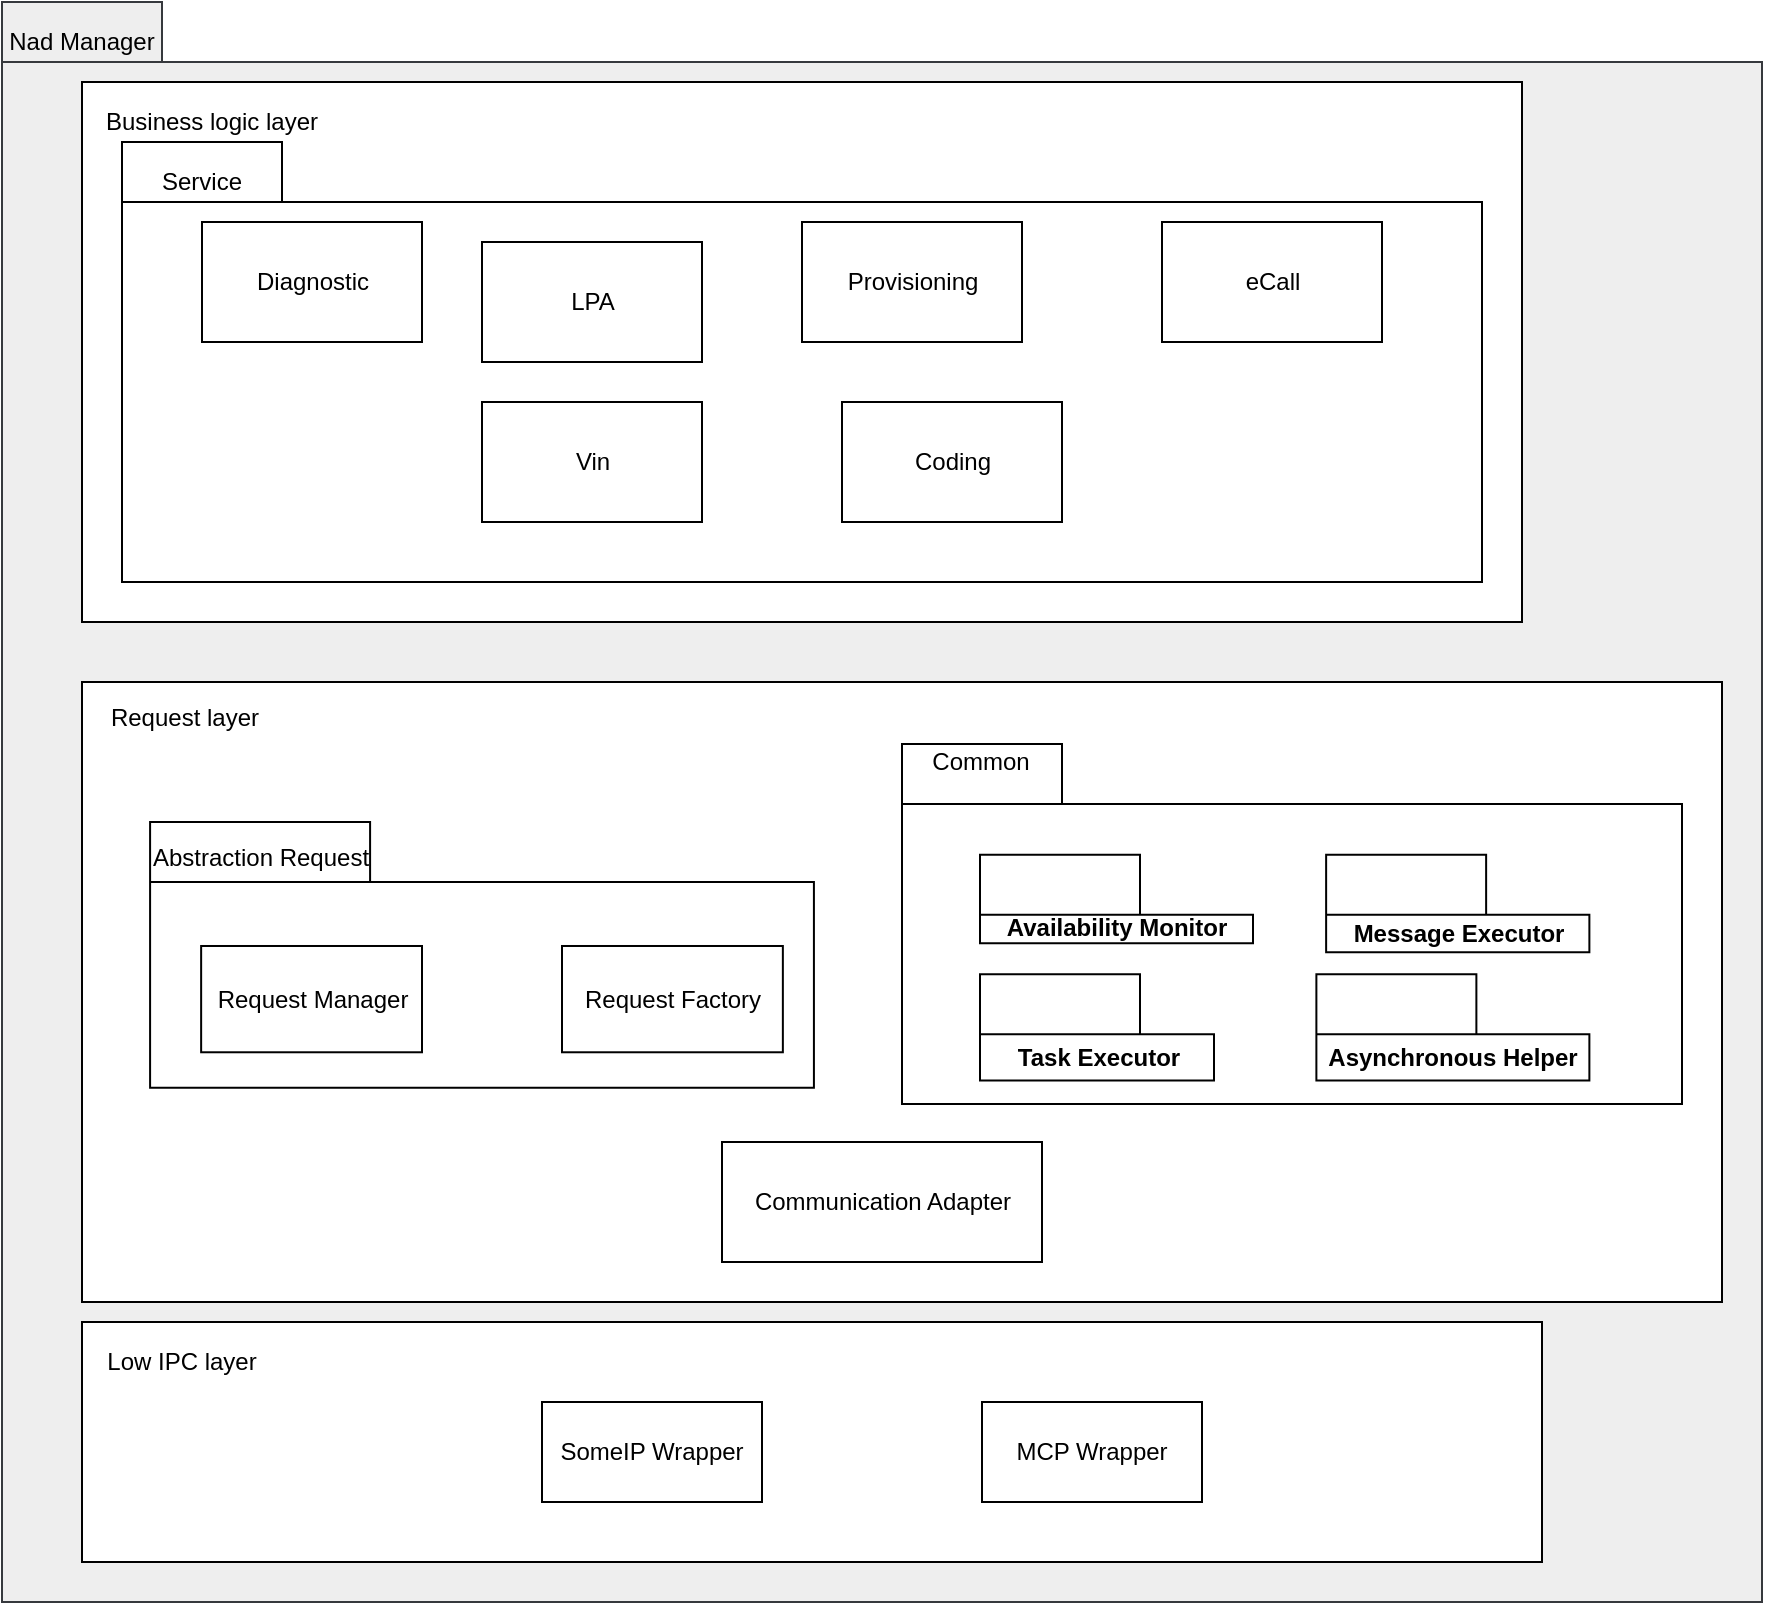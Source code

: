 <mxfile version="21.7.5" type="device" pages="5">
  <diagram id="3WmalaxDdcL299lWThp2" name="Overalnadmanager">
    <mxGraphModel dx="1114" dy="999" grid="1" gridSize="10" guides="1" tooltips="1" connect="1" arrows="1" fold="1" page="1" pageScale="1" pageWidth="850" pageHeight="1100" math="0" shadow="0">
      <root>
        <mxCell id="0" />
        <mxCell id="1" parent="0" />
        <mxCell id="0jfvfCZB1g9kh5apFzZK-11" style="edgeStyle=orthogonalEdgeStyle;rounded=0;orthogonalLoop=1;jettySize=auto;html=1;entryX=0.002;entryY=0.52;entryDx=0;entryDy=0;entryPerimeter=0;exitX=0.999;exitY=0.59;exitDx=0;exitDy=0;exitPerimeter=0;" parent="1" source="zAolCj1ES43xrOYAV-14-1" target="0jfvfCZB1g9kh5apFzZK-1" edge="1">
          <mxGeometry relative="1" as="geometry">
            <mxPoint x="834" y="566" as="sourcePoint" />
            <Array as="points">
              <mxPoint x="829" y="566" />
            </Array>
          </mxGeometry>
        </mxCell>
        <mxCell id="zAolCj1ES43xrOYAV-14-1" value="" style="shape=folder;fontStyle=1;tabWidth=80;tabHeight=30;tabPosition=left;html=1;boundedLbl=1;fillColor=#eeeeee;strokeColor=#36393d;" parent="1" vertex="1">
          <mxGeometry x="10" y="160" width="880" height="800" as="geometry" />
        </mxCell>
        <mxCell id="zAolCj1ES43xrOYAV-14-2" value="Nad Manager" style="text;html=1;strokeColor=none;fillColor=none;align=center;verticalAlign=middle;whiteSpace=wrap;rounded=0;" parent="1" vertex="1">
          <mxGeometry x="10" y="170" width="80" height="20" as="geometry" />
        </mxCell>
        <mxCell id="fkhPY8gq4dQedrN3GQ9H-13" value="" style="rounded=0;whiteSpace=wrap;html=1;" parent="1" vertex="1">
          <mxGeometry x="50" y="200" width="720" height="270" as="geometry" />
        </mxCell>
        <mxCell id="fkhPY8gq4dQedrN3GQ9H-16" value="" style="shape=folder;fontStyle=1;tabWidth=80;tabHeight=30;tabPosition=left;html=1;boundedLbl=1;" parent="1" vertex="1">
          <mxGeometry x="70" y="230" width="680" height="220" as="geometry" />
        </mxCell>
        <mxCell id="fkhPY8gq4dQedrN3GQ9H-19" value="Coding" style="html=1;dropTarget=0;" parent="1" vertex="1">
          <mxGeometry x="430" y="360" width="110" height="60" as="geometry" />
        </mxCell>
        <mxCell id="fkhPY8gq4dQedrN3GQ9H-21" value="Provisioning" style="html=1;dropTarget=0;" parent="1" vertex="1">
          <mxGeometry x="410" y="270" width="110" height="60" as="geometry" />
        </mxCell>
        <mxCell id="fkhPY8gq4dQedrN3GQ9H-23" value="Diagnostic" style="html=1;dropTarget=0;" parent="1" vertex="1">
          <mxGeometry x="110" y="270" width="110" height="60" as="geometry" />
        </mxCell>
        <mxCell id="fkhPY8gq4dQedrN3GQ9H-25" value="LPA" style="html=1;dropTarget=0;" parent="1" vertex="1">
          <mxGeometry x="250" y="280" width="110" height="60" as="geometry" />
        </mxCell>
        <mxCell id="fkhPY8gq4dQedrN3GQ9H-27" value="eCall" style="html=1;dropTarget=0;" parent="1" vertex="1">
          <mxGeometry x="590" y="270" width="110" height="60" as="geometry" />
        </mxCell>
        <mxCell id="fkhPY8gq4dQedrN3GQ9H-31" value="Service" style="text;html=1;strokeColor=none;fillColor=none;align=center;verticalAlign=middle;whiteSpace=wrap;rounded=0;" parent="1" vertex="1">
          <mxGeometry x="90" y="240" width="40" height="20" as="geometry" />
        </mxCell>
        <mxCell id="fkhPY8gq4dQedrN3GQ9H-32" value="Vin" style="html=1;dropTarget=0;" parent="1" vertex="1">
          <mxGeometry x="250" y="360" width="110" height="60" as="geometry" />
        </mxCell>
        <mxCell id="fkhPY8gq4dQedrN3GQ9H-34" value="Business logic layer" style="text;html=1;strokeColor=none;fillColor=none;align=center;verticalAlign=middle;whiteSpace=wrap;rounded=0;" parent="1" vertex="1">
          <mxGeometry x="60" y="210" width="110" height="20" as="geometry" />
        </mxCell>
        <mxCell id="Uy2T8kzb8adFujIgeDXh-22" value="" style="group" parent="1" vertex="1" connectable="0">
          <mxGeometry x="50" y="500" width="820" height="310" as="geometry" />
        </mxCell>
        <mxCell id="Uy2T8kzb8adFujIgeDXh-1" value="" style="rounded=0;whiteSpace=wrap;html=1;" parent="Uy2T8kzb8adFujIgeDXh-22" vertex="1">
          <mxGeometry width="820" height="310" as="geometry" />
        </mxCell>
        <mxCell id="Uy2T8kzb8adFujIgeDXh-6" value="Request layer" style="text;html=1;strokeColor=none;fillColor=none;align=center;verticalAlign=middle;whiteSpace=wrap;rounded=0;" parent="Uy2T8kzb8adFujIgeDXh-22" vertex="1">
          <mxGeometry x="8.511" y="8.857" width="85.106" height="17.714" as="geometry" />
        </mxCell>
        <mxCell id="Uy2T8kzb8adFujIgeDXh-16" value="" style="shape=folder;fontStyle=1;tabWidth=110;tabHeight=30;tabPosition=left;html=1;boundedLbl=1;fillColor=#ffffff;" parent="Uy2T8kzb8adFujIgeDXh-22" vertex="1">
          <mxGeometry x="34.043" y="69.999" width="331.915" height="132.857" as="geometry" />
        </mxCell>
        <mxCell id="Uy2T8kzb8adFujIgeDXh-17" value="Abstraction Request" style="text;html=1;strokeColor=none;fillColor=none;align=center;verticalAlign=middle;whiteSpace=wrap;rounded=0;" parent="Uy2T8kzb8adFujIgeDXh-22" vertex="1">
          <mxGeometry x="34.042" y="78.856" width="110.638" height="17.714" as="geometry" />
        </mxCell>
        <mxCell id="Uy2T8kzb8adFujIgeDXh-18" value="Request Manager" style="html=1;dropTarget=0;" parent="Uy2T8kzb8adFujIgeDXh-22" vertex="1">
          <mxGeometry x="59.57" y="131.996" width="110.43" height="53.138" as="geometry" />
        </mxCell>
        <mxCell id="86R0t2bSh24dLiYq1Bau-1" value="Request Factory" style="html=1;dropTarget=0;" parent="Uy2T8kzb8adFujIgeDXh-22" vertex="1">
          <mxGeometry x="240" y="131.996" width="110.43" height="53.138" as="geometry" />
        </mxCell>
        <mxCell id="Uy2T8kzb8adFujIgeDXh-5" value="" style="group" parent="Uy2T8kzb8adFujIgeDXh-22" vertex="1" connectable="0">
          <mxGeometry x="410" y="30.997" width="390" height="248.0" as="geometry" />
        </mxCell>
        <mxCell id="0jfvfCZB1g9kh5apFzZK-1" value="" style="shape=folder;fontStyle=1;tabWidth=80;tabHeight=30;tabPosition=left;html=1;boundedLbl=1;" parent="Uy2T8kzb8adFujIgeDXh-5" vertex="1">
          <mxGeometry width="390" height="180" as="geometry" />
        </mxCell>
        <mxCell id="0jfvfCZB1g9kh5apFzZK-10" value="Common" style="text;html=1;strokeColor=none;fillColor=none;align=center;verticalAlign=middle;whiteSpace=wrap;rounded=0;" parent="Uy2T8kzb8adFujIgeDXh-5" vertex="1">
          <mxGeometry x="19.5" width="39.0" height="17.714" as="geometry" />
        </mxCell>
        <mxCell id="fkhPY8gq4dQedrN3GQ9H-36" value="Task Executor" style="shape=folder;fontStyle=1;tabWidth=80;tabHeight=30;tabPosition=left;html=1;boundedLbl=1;" parent="Uy2T8kzb8adFujIgeDXh-5" vertex="1">
          <mxGeometry x="39.0" y="115.146" width="117.0" height="53.143" as="geometry" />
        </mxCell>
        <mxCell id="fkhPY8gq4dQedrN3GQ9H-37" value="Asynchronous Helper" style="shape=folder;fontStyle=1;tabWidth=80;tabHeight=30;tabPosition=left;html=1;boundedLbl=1;" parent="Uy2T8kzb8adFujIgeDXh-5" vertex="1">
          <mxGeometry x="207.188" y="115.146" width="136.5" height="53.143" as="geometry" />
        </mxCell>
        <mxCell id="fkhPY8gq4dQedrN3GQ9H-38" value="Availability Monitor" style="shape=folder;fontStyle=1;tabWidth=80;tabHeight=30;tabPosition=left;html=1;boundedLbl=1;" parent="Uy2T8kzb8adFujIgeDXh-5" vertex="1">
          <mxGeometry x="39.0" y="55.357" width="136.5" height="44.286" as="geometry" />
        </mxCell>
        <mxCell id="fkhPY8gq4dQedrN3GQ9H-39" value="Message Executor" style="shape=folder;fontStyle=1;tabWidth=80;tabHeight=30;tabPosition=left;html=1;boundedLbl=1;" parent="Uy2T8kzb8adFujIgeDXh-5" vertex="1">
          <mxGeometry x="212.065" y="55.353" width="131.625" height="48.714" as="geometry" />
        </mxCell>
        <mxCell id="nDYZi5GeR2t5gn0KzOTV-4" value="Communication Adapter" style="html=1;dropTarget=0;" parent="Uy2T8kzb8adFujIgeDXh-22" vertex="1">
          <mxGeometry x="320" y="230" width="160" height="60" as="geometry" />
        </mxCell>
        <mxCell id="Uy2T8kzb8adFujIgeDXh-24" value="" style="group" parent="1" vertex="1" connectable="0">
          <mxGeometry x="50" y="820" width="730" height="120" as="geometry" />
        </mxCell>
        <mxCell id="fkhPY8gq4dQedrN3GQ9H-7" value="" style="rounded=0;whiteSpace=wrap;html=1;" parent="Uy2T8kzb8adFujIgeDXh-24" vertex="1">
          <mxGeometry width="730" height="120" as="geometry" />
        </mxCell>
        <mxCell id="fkhPY8gq4dQedrN3GQ9H-11" value="Low IPC layer" style="text;html=1;strokeColor=none;fillColor=none;align=center;verticalAlign=middle;whiteSpace=wrap;rounded=0;" parent="Uy2T8kzb8adFujIgeDXh-24" vertex="1">
          <mxGeometry y="10" width="100" height="20" as="geometry" />
        </mxCell>
        <mxCell id="nDYZi5GeR2t5gn0KzOTV-1" value="SomeIP Wrapper" style="rounded=0;whiteSpace=wrap;html=1;" parent="Uy2T8kzb8adFujIgeDXh-24" vertex="1">
          <mxGeometry x="230" y="40" width="110" height="50" as="geometry" />
        </mxCell>
        <mxCell id="nDYZi5GeR2t5gn0KzOTV-2" value="MCP Wrapper" style="rounded=0;whiteSpace=wrap;html=1;" parent="Uy2T8kzb8adFujIgeDXh-24" vertex="1">
          <mxGeometry x="450" y="40" width="110" height="50" as="geometry" />
        </mxCell>
      </root>
    </mxGraphModel>
  </diagram>
  <diagram name="overaldec_nadmanager" id="kW1XBEr20NJ0NjcDPHEI">
    <mxGraphModel dx="1964" dy="999" grid="1" gridSize="10" guides="1" tooltips="1" connect="1" arrows="1" fold="1" page="1" pageScale="1" pageWidth="850" pageHeight="1100" math="0" shadow="0">
      <root>
        <mxCell id="qotU6viqQkt4nRAaQ7jl-0" />
        <mxCell id="qotU6viqQkt4nRAaQ7jl-1" parent="qotU6viqQkt4nRAaQ7jl-0" />
        <mxCell id="qotU6viqQkt4nRAaQ7jl-2" value="" style="shape=folder;fontStyle=1;tabWidth=80;tabHeight=30;tabPosition=left;html=1;boundedLbl=1;strokeColor=#36393d;fillColor=#eeeeee;" parent="qotU6viqQkt4nRAaQ7jl-1" vertex="1">
          <mxGeometry x="-20" y="440" width="1880" height="1460" as="geometry" />
        </mxCell>
        <mxCell id="qotU6viqQkt4nRAaQ7jl-3" value="Nad Manager" style="text;html=1;strokeColor=none;fillColor=none;align=center;verticalAlign=middle;whiteSpace=wrap;rounded=0;" parent="qotU6viqQkt4nRAaQ7jl-1" vertex="1">
          <mxGeometry x="20" y="450" width="80" height="20" as="geometry" />
        </mxCell>
        <mxCell id="2o6GESQ2wpf_LnaKLs66-0" value="" style="group" parent="qotU6viqQkt4nRAaQ7jl-1" vertex="1" connectable="0">
          <mxGeometry x="50" y="1410" width="1900" height="470" as="geometry" />
        </mxCell>
        <mxCell id="GQWLnMnnqXkNqsEWw9Q0-0" value="" style="rounded=0;whiteSpace=wrap;html=1;fillColor=#ffffff;" parent="2o6GESQ2wpf_LnaKLs66-0" vertex="1">
          <mxGeometry width="1774.531" height="315.551" as="geometry" />
        </mxCell>
        <mxCell id="GQWLnMnnqXkNqsEWw9Q0-1" value="" style="group" parent="2o6GESQ2wpf_LnaKLs66-0" vertex="1" connectable="0">
          <mxGeometry x="539.999" y="359.411" width="198.729" height="93.546" as="geometry" />
        </mxCell>
        <mxCell id="z8DELMX0mdGXNFG_pZAe-40" value="" style="shape=folder;fontStyle=1;tabWidth=80;tabHeight=30;tabPosition=left;html=1;boundedLbl=1;fillColor=#e1d5e7;strokeColor=#9673a6;" parent="GQWLnMnnqXkNqsEWw9Q0-1" vertex="1">
          <mxGeometry width="198.729" height="77.955" as="geometry" />
        </mxCell>
        <mxCell id="z8DELMX0mdGXNFG_pZAe-42" value="commonAPI" style="shape=folder;fontStyle=1;spacingTop=10;tabWidth=40;tabHeight=14;tabPosition=left;html=1;" parent="GQWLnMnnqXkNqsEWw9Q0-1" vertex="1">
          <mxGeometry x="15.787" y="38.98" width="71.039" height="24.694" as="geometry" />
        </mxCell>
        <mxCell id="z8DELMX0mdGXNFG_pZAe-43" value="VSomeIP" style="shape=folder;fontStyle=1;spacingTop=10;tabWidth=40;tabHeight=14;tabPosition=left;html=1;" parent="GQWLnMnnqXkNqsEWw9Q0-1" vertex="1">
          <mxGeometry x="110.508" y="37.749" width="71.039" height="27.163" as="geometry" />
        </mxCell>
        <mxCell id="z8DELMX0mdGXNFG_pZAe-44" value="SomeIP Stack" style="text;html=1;strokeColor=none;fillColor=none;align=center;verticalAlign=middle;whiteSpace=wrap;rounded=0;" parent="GQWLnMnnqXkNqsEWw9Q0-1" vertex="1">
          <mxGeometry y="4.936" width="63.146" height="9.878" as="geometry" />
        </mxCell>
        <mxCell id="GQWLnMnnqXkNqsEWw9Q0-5" value="" style="group" parent="2o6GESQ2wpf_LnaKLs66-0" vertex="1" connectable="0">
          <mxGeometry x="330.005" y="46.079" width="618.396" height="233.864" as="geometry" />
        </mxCell>
        <mxCell id="z8DELMX0mdGXNFG_pZAe-1" value="" style="shape=folder;fontStyle=1;tabWidth=105;tabHeight=24;tabPosition=left;html=1;boundedLbl=1;fillColor=#fff2cc;strokeColor=#d6b656;" parent="GQWLnMnnqXkNqsEWw9Q0-5" vertex="1">
          <mxGeometry x="7.275" width="611.121" height="233.864" as="geometry" />
        </mxCell>
        <mxCell id="z8DELMX0mdGXNFG_pZAe-2" value="SomeIP wrapper" style="text;html=1;strokeColor=none;fillColor=none;align=center;verticalAlign=middle;whiteSpace=wrap;rounded=0;" parent="GQWLnMnnqXkNqsEWw9Q0-5" vertex="1">
          <mxGeometry width="110" height="18.431" as="geometry" />
        </mxCell>
        <mxCell id="z8DELMX0mdGXNFG_pZAe-3" value="" style="shape=folder;fontStyle=1;tabWidth=80;tabHeight=30;tabPosition=left;html=1;boundedLbl=1;" parent="GQWLnMnnqXkNqsEWw9Q0-5" vertex="1">
          <mxGeometry x="36.376" y="25.42" width="298.285" height="198.276" as="geometry" />
        </mxCell>
        <mxCell id="z8DELMX0mdGXNFG_pZAe-4" value="Stub&lt;br&gt;" style="text;html=1;strokeColor=none;fillColor=none;align=center;verticalAlign=middle;whiteSpace=wrap;rounded=0;" parent="GQWLnMnnqXkNqsEWw9Q0-5" vertex="1">
          <mxGeometry x="50.927" y="30.504" width="29.101" height="10.168" as="geometry" />
        </mxCell>
        <mxCell id="z8DELMX0mdGXNFG_pZAe-5" value="" style="shape=folder;fontStyle=1;tabWidth=80;tabHeight=30;tabPosition=left;html=1;boundedLbl=1;" parent="GQWLnMnnqXkNqsEWw9Q0-5" vertex="1">
          <mxGeometry x="341.937" y="40.674" width="269.184" height="167.772" as="geometry" />
        </mxCell>
        <mxCell id="z8DELMX0mdGXNFG_pZAe-6" value="Proxy" style="text;html=1;strokeColor=none;fillColor=none;align=center;verticalAlign=middle;whiteSpace=wrap;rounded=0;" parent="GQWLnMnnqXkNqsEWw9Q0-5" vertex="1">
          <mxGeometry x="356.487" y="45.758" width="29.101" height="10.168" as="geometry" />
        </mxCell>
        <mxCell id="z8DELMX0mdGXNFG_pZAe-7" value="Stub Base" style="html=1;dropTarget=0;fillColor=#ffe6cc;strokeColor=#d79b00;" parent="GQWLnMnnqXkNqsEWw9Q0-5" vertex="1">
          <mxGeometry x="152.78" y="55.929" width="65.477" height="30.504" as="geometry" />
        </mxCell>
        <mxCell id="z8DELMX0mdGXNFG_pZAe-9" value="Diagnostic" style="html=1;dropTarget=0;" parent="GQWLnMnnqXkNqsEWw9Q0-5" vertex="1">
          <mxGeometry x="43.649" y="96.601" width="65.477" height="30.504" as="geometry" />
        </mxCell>
        <mxCell id="z8DELMX0mdGXNFG_pZAe-11" value="Coding" style="html=1;dropTarget=0;" parent="GQWLnMnnqXkNqsEWw9Q0-5" vertex="1">
          <mxGeometry x="138.23" y="96.601" width="65.477" height="30.504" as="geometry" />
        </mxCell>
        <mxCell id="z8DELMX0mdGXNFG_pZAe-13" value="Variant" style="html=1;dropTarget=0;" parent="GQWLnMnnqXkNqsEWw9Q0-5" vertex="1">
          <mxGeometry x="152.778" y="147.436" width="65.477" height="30.504" as="geometry" />
        </mxCell>
        <mxCell id="z8DELMX0mdGXNFG_pZAe-15" value="eCall" style="html=1;dropTarget=0;" parent="GQWLnMnnqXkNqsEWw9Q0-5" vertex="1">
          <mxGeometry x="43.651" y="142.352" width="65.477" height="30.504" as="geometry" />
        </mxCell>
        <mxCell id="z8DELMX0mdGXNFG_pZAe-17" value="LPA" style="html=1;dropTarget=0;" parent="GQWLnMnnqXkNqsEWw9Q0-5" vertex="1">
          <mxGeometry x="254.637" y="147.439" width="65.477" height="30.504" as="geometry" />
        </mxCell>
        <mxCell id="z8DELMX0mdGXNFG_pZAe-19" value="Provisioning" style="html=1;dropTarget=0;" parent="GQWLnMnnqXkNqsEWw9Q0-5" vertex="1">
          <mxGeometry x="240.081" y="101.683" width="65.477" height="30.504" as="geometry" />
        </mxCell>
        <mxCell id="z8DELMX0mdGXNFG_pZAe-21" value="VIN" style="html=1;dropTarget=0;" parent="GQWLnMnnqXkNqsEWw9Q0-5" vertex="1">
          <mxGeometry x="50.927" y="183.024" width="65.477" height="30.504" as="geometry" />
        </mxCell>
        <mxCell id="z8DELMX0mdGXNFG_pZAe-23" value="Time Provider" style="html=1;dropTarget=0;" parent="GQWLnMnnqXkNqsEWw9Q0-5" vertex="1">
          <mxGeometry x="138.226" y="187.874" width="65.477" height="30.504" as="geometry" />
        </mxCell>
        <mxCell id="z8DELMX0mdGXNFG_pZAe-25" value="Mobile Communication&lt;br&gt;&amp;nbsp;Internal" style="html=1;dropTarget=0;" parent="GQWLnMnnqXkNqsEWw9Q0-5" vertex="1">
          <mxGeometry x="225.533" y="187.878" width="94.578" height="30.504" as="geometry" />
        </mxCell>
        <mxCell id="z8DELMX0mdGXNFG_pZAe-27" value="Proxy Base" style="html=1;dropTarget=0;fillColor=#ffe6cc;strokeColor=#d79b00;" parent="GQWLnMnnqXkNqsEWw9Q0-5" vertex="1">
          <mxGeometry x="432.93" y="76.258" width="65.477" height="30.504" as="geometry" />
        </mxCell>
        <mxCell id="z8DELMX0mdGXNFG_pZAe-29" value="eCall Proxy Client" style="html=1;dropTarget=0;" parent="GQWLnMnnqXkNqsEWw9Q0-5" vertex="1">
          <mxGeometry x="358.495" y="127.104" width="65.477" height="30.504" as="geometry" />
        </mxCell>
        <mxCell id="z8DELMX0mdGXNFG_pZAe-31" value="Diagnostic Client" style="html=1;dropTarget=0;" parent="GQWLnMnnqXkNqsEWw9Q0-5" vertex="1">
          <mxGeometry x="465.613" y="127.096" width="65.477" height="30.504" as="geometry" />
        </mxCell>
        <mxCell id="z8DELMX0mdGXNFG_pZAe-33" value="DirectHTTP Client" style="html=1;dropTarget=0;" parent="GQWLnMnnqXkNqsEWw9Q0-5" vertex="1">
          <mxGeometry x="367.455" y="171.495" width="65.477" height="30.504" as="geometry" />
        </mxCell>
        <mxCell id="z8DELMX0mdGXNFG_pZAe-35" value="Temp Monitor &lt;br&gt;Client" style="html=1;dropTarget=0;" parent="GQWLnMnnqXkNqsEWw9Q0-5" vertex="1">
          <mxGeometry x="443.79" y="171.497" width="65.477" height="30.504" as="geometry" />
        </mxCell>
        <mxCell id="GQWLnMnnqXkNqsEWw9Q0-57" style="edgeStyle=orthogonalEdgeStyle;rounded=0;orthogonalLoop=1;jettySize=auto;html=1;exitX=0;exitY=0;exitDx=0;exitDy=14;exitPerimeter=0;entryX=0.25;entryY=1;entryDx=0;entryDy=0;" parent="z8DELMX0mdGXNFG_pZAe-35" edge="1">
          <mxGeometry relative="1" as="geometry">
            <mxPoint x="38.477" y="19.353" as="sourcePoint" />
            <mxPoint x="43.477" y="24.882" as="targetPoint" />
          </mxGeometry>
        </mxCell>
        <mxCell id="z8DELMX0mdGXNFG_pZAe-37" value="WakeupD Client" style="html=1;dropTarget=0;" parent="GQWLnMnnqXkNqsEWw9Q0-5" vertex="1">
          <mxGeometry x="531.093" y="163.707" width="65.477" height="30.504" as="geometry" />
        </mxCell>
        <mxCell id="GQWLnMnnqXkNqsEWw9Q0-58" style="edgeStyle=orthogonalEdgeStyle;rounded=0;orthogonalLoop=1;jettySize=auto;html=1;exitX=0.5;exitY=1;exitDx=0;exitDy=0;exitPerimeter=0;entryX=0.492;entryY=0.3;entryDx=0;entryDy=0;entryPerimeter=0;" parent="2o6GESQ2wpf_LnaKLs66-0" source="z8DELMX0mdGXNFG_pZAe-1" target="z8DELMX0mdGXNFG_pZAe-40" edge="1">
          <mxGeometry y="27.115" as="geometry" />
        </mxCell>
        <mxCell id="GQWLnMnnqXkNqsEWw9Q0-59" style="edgeStyle=orthogonalEdgeStyle;rounded=0;orthogonalLoop=1;jettySize=auto;html=1;exitX=0;exitY=0;exitDx=150.87;exitDy=30;exitPerimeter=0;entryX=0.563;entryY=0.997;entryDx=0;entryDy=0;entryPerimeter=0;" parent="2o6GESQ2wpf_LnaKLs66-0" source="z8DELMX0mdGXNFG_pZAe-40" target="z8DELMX0mdGXNFG_pZAe-1" edge="1">
          <mxGeometry y="27.115" as="geometry" />
        </mxCell>
        <mxCell id="GQWLnMnnqXkNqsEWw9Q0-66" value="Low IPC Layer" style="text;html=1;strokeColor=none;fillColor=none;align=center;verticalAlign=middle;whiteSpace=wrap;rounded=0;" parent="2o6GESQ2wpf_LnaKLs66-0" vertex="1">
          <mxGeometry x="9.794" width="97.938" height="18.077" as="geometry" />
        </mxCell>
        <mxCell id="Q7ShDQGM0BOKLqNpAqQj-0" value="" style="group;fillColor=#cce5ff;strokeColor=#36393d;" parent="qotU6viqQkt4nRAaQ7jl-1" vertex="1" connectable="0">
          <mxGeometry x="50" y="780" width="1780" height="610" as="geometry" />
        </mxCell>
        <mxCell id="2o6GESQ2wpf_LnaKLs66-1" value="" style="rounded=0;whiteSpace=wrap;html=1;fillColor=#ffffff;" parent="Q7ShDQGM0BOKLqNpAqQj-0" vertex="1">
          <mxGeometry width="1780" height="610" as="geometry" />
        </mxCell>
        <mxCell id="2o6GESQ2wpf_LnaKLs66-2" value="Request Manager" style="html=1;dropTarget=0;fillColor=#fff2cc;strokeColor=#d6b656;" parent="Q7ShDQGM0BOKLqNpAqQj-0" vertex="1">
          <mxGeometry x="261.196" y="101.667" width="304.728" height="158.148" as="geometry" />
        </mxCell>
        <mxCell id="2o6GESQ2wpf_LnaKLs66-4" value="" style="group" parent="Q7ShDQGM0BOKLqNpAqQj-0" vertex="1" connectable="0">
          <mxGeometry x="48.37" y="350.185" width="802.935" height="225.926" as="geometry" />
        </mxCell>
        <mxCell id="2o6GESQ2wpf_LnaKLs66-5" value="" style="shape=folder;fontStyle=1;tabWidth=80;tabHeight=30;tabPosition=left;html=1;boundedLbl=1;fillColor=#fff2cc;strokeColor=#d6b656;" parent="2o6GESQ2wpf_LnaKLs66-4" vertex="1">
          <mxGeometry width="802.935" height="225.926" as="geometry" />
        </mxCell>
        <mxCell id="2o6GESQ2wpf_LnaKLs66-7" value="Request Base" style="html=1;fillColor=#dae8fc;strokeColor=#6c8ebf;" parent="2o6GESQ2wpf_LnaKLs66-4" vertex="1">
          <mxGeometry x="336.112" y="26.27" width="102.701" height="26.27" as="geometry" />
        </mxCell>
        <mxCell id="2o6GESQ2wpf_LnaKLs66-8" value="eCall Request" style="html=1;" parent="2o6GESQ2wpf_LnaKLs66-4" vertex="1">
          <mxGeometry x="84.028" y="78.811" width="102.701" height="26.27" as="geometry" />
        </mxCell>
        <mxCell id="2o6GESQ2wpf_LnaKLs66-9" value="directHTTP" style="html=1;" parent="2o6GESQ2wpf_LnaKLs66-4" vertex="1">
          <mxGeometry x="308.103" y="78.811" width="102.701" height="26.27" as="geometry" />
        </mxCell>
        <mxCell id="2o6GESQ2wpf_LnaKLs66-10" value="Diagnostic Request" style="html=1;" parent="2o6GESQ2wpf_LnaKLs66-4" vertex="1">
          <mxGeometry x="522.841" y="73.557" width="102.701" height="26.27" as="geometry" />
        </mxCell>
        <mxCell id="2o6GESQ2wpf_LnaKLs66-11" value="Coding Request" style="html=1;" parent="2o6GESQ2wpf_LnaKLs66-4" vertex="1">
          <mxGeometry x="37.346" y="131.352" width="112.037" height="26.27" as="geometry" />
        </mxCell>
        <mxCell id="2o6GESQ2wpf_LnaKLs66-12" value="LPA" style="html=1;" parent="2o6GESQ2wpf_LnaKLs66-4" vertex="1">
          <mxGeometry x="233.411" y="131.352" width="102.701" height="26.27" as="geometry" />
        </mxCell>
        <mxCell id="2o6GESQ2wpf_LnaKLs66-13" value="Provisioning" style="html=1;" parent="2o6GESQ2wpf_LnaKLs66-4" vertex="1">
          <mxGeometry x="429.477" y="131.352" width="102.701" height="26.27" as="geometry" />
        </mxCell>
        <mxCell id="2o6GESQ2wpf_LnaKLs66-14" value="Security" style="html=1;" parent="2o6GESQ2wpf_LnaKLs66-4" vertex="1">
          <mxGeometry x="550.851" y="131.352" width="102.701" height="26.27" as="geometry" />
        </mxCell>
        <mxCell id="2o6GESQ2wpf_LnaKLs66-15" value="Variant" style="html=1;" parent="2o6GESQ2wpf_LnaKLs66-4" vertex="1">
          <mxGeometry x="672.224" y="131.352" width="102.701" height="26.27" as="geometry" />
        </mxCell>
        <mxCell id="2o6GESQ2wpf_LnaKLs66-16" value="Request Factory" style="html=1;fillColor=#dae8fc;strokeColor=#6c8ebf;" parent="2o6GESQ2wpf_LnaKLs66-4" vertex="1">
          <mxGeometry x="350.117" y="183.893" width="102.701" height="26.27" as="geometry" />
        </mxCell>
        <mxCell id="2o6GESQ2wpf_LnaKLs66-17" value="" style="group" parent="2o6GESQ2wpf_LnaKLs66-4" vertex="1" connectable="0">
          <mxGeometry width="802.935" height="225.926" as="geometry" />
        </mxCell>
        <mxCell id="2o6GESQ2wpf_LnaKLs66-18" value="" style="group" parent="2o6GESQ2wpf_LnaKLs66-17" vertex="1" connectable="0">
          <mxGeometry width="802.935" height="225.926" as="geometry" />
        </mxCell>
        <mxCell id="2o6GESQ2wpf_LnaKLs66-19" value="" style="shape=folder;fontStyle=1;tabWidth=122;tabHeight=30;tabPosition=left;html=1;boundedLbl=1;fillColor=#fff2cc;strokeColor=#d6b656;" parent="2o6GESQ2wpf_LnaKLs66-18" vertex="1">
          <mxGeometry width="802.935" height="225.926" as="geometry" />
        </mxCell>
        <mxCell id="2o6GESQ2wpf_LnaKLs66-20" value="Request Factory" style="text;html=1;strokeColor=none;fillColor=none;align=center;verticalAlign=middle;whiteSpace=wrap;rounded=0;" parent="2o6GESQ2wpf_LnaKLs66-18" vertex="1">
          <mxGeometry y="11.296" width="110" height="10.506" as="geometry" />
        </mxCell>
        <mxCell id="2o6GESQ2wpf_LnaKLs66-21" value="Request Base" style="html=1;fillColor=#dae8fc;strokeColor=#6c8ebf;" parent="2o6GESQ2wpf_LnaKLs66-18" vertex="1">
          <mxGeometry x="336.112" y="26.27" width="102.701" height="26.27" as="geometry" />
        </mxCell>
        <mxCell id="2o6GESQ2wpf_LnaKLs66-22" value="eCall Request" style="html=1;" parent="2o6GESQ2wpf_LnaKLs66-18" vertex="1">
          <mxGeometry x="84.028" y="78.811" width="102.701" height="26.27" as="geometry" />
        </mxCell>
        <mxCell id="2o6GESQ2wpf_LnaKLs66-23" value="directHTTP" style="html=1;" parent="2o6GESQ2wpf_LnaKLs66-18" vertex="1">
          <mxGeometry x="308.103" y="78.811" width="102.701" height="26.27" as="geometry" />
        </mxCell>
        <mxCell id="2o6GESQ2wpf_LnaKLs66-24" value="Diagnostic Request" style="html=1;" parent="2o6GESQ2wpf_LnaKLs66-18" vertex="1">
          <mxGeometry x="522.841" y="73.557" width="102.701" height="26.27" as="geometry" />
        </mxCell>
        <mxCell id="2o6GESQ2wpf_LnaKLs66-25" value="Coding Request" style="html=1;" parent="2o6GESQ2wpf_LnaKLs66-18" vertex="1">
          <mxGeometry x="37.346" y="131.352" width="112.037" height="26.27" as="geometry" />
        </mxCell>
        <mxCell id="2o6GESQ2wpf_LnaKLs66-26" value="LPA" style="html=1;" parent="2o6GESQ2wpf_LnaKLs66-18" vertex="1">
          <mxGeometry x="233.411" y="131.352" width="102.701" height="26.27" as="geometry" />
        </mxCell>
        <mxCell id="2o6GESQ2wpf_LnaKLs66-27" value="Provisioning" style="html=1;" parent="2o6GESQ2wpf_LnaKLs66-18" vertex="1">
          <mxGeometry x="429.477" y="131.352" width="102.701" height="26.27" as="geometry" />
        </mxCell>
        <mxCell id="2o6GESQ2wpf_LnaKLs66-28" value="Security" style="html=1;" parent="2o6GESQ2wpf_LnaKLs66-18" vertex="1">
          <mxGeometry x="550.851" y="131.352" width="102.701" height="26.27" as="geometry" />
        </mxCell>
        <mxCell id="2o6GESQ2wpf_LnaKLs66-29" value="Variant" style="html=1;" parent="2o6GESQ2wpf_LnaKLs66-18" vertex="1">
          <mxGeometry x="672.224" y="131.352" width="102.701" height="26.27" as="geometry" />
        </mxCell>
        <mxCell id="2o6GESQ2wpf_LnaKLs66-30" value="Request Factory" style="html=1;fillColor=#dae8fc;strokeColor=#6c8ebf;" parent="2o6GESQ2wpf_LnaKLs66-18" vertex="1">
          <mxGeometry x="350.117" y="183.893" width="102.701" height="26.27" as="geometry" />
        </mxCell>
        <mxCell id="2o6GESQ2wpf_LnaKLs66-31" value="" style="group" parent="Q7ShDQGM0BOKLqNpAqQj-0" vertex="1" connectable="0">
          <mxGeometry x="880" y="11.296" width="880.65" height="570.463" as="geometry" />
        </mxCell>
        <mxCell id="OQioquYHCavhhEm6FHEU-0" value="" style="shape=folder;fontStyle=1;tabWidth=80;tabHeight=30;tabPosition=left;html=1;boundedLbl=1;fillColor=#dae8fc;strokeColor=#6c8ebf;" parent="2o6GESQ2wpf_LnaKLs66-31" vertex="1">
          <mxGeometry width="880.65" height="570.463" as="geometry" />
        </mxCell>
        <mxCell id="OQioquYHCavhhEm6FHEU-1" value="Common" style="text;html=1;strokeColor=none;fillColor=none;align=center;verticalAlign=middle;whiteSpace=wrap;rounded=0;" parent="2o6GESQ2wpf_LnaKLs66-31" vertex="1">
          <mxGeometry x="20.245" y="11.296" width="40.49" height="22.593" as="geometry" />
        </mxCell>
        <mxCell id="OQioquYHCavhhEm6FHEU-2" value="" style="group" parent="2o6GESQ2wpf_LnaKLs66-31" vertex="1" connectable="0">
          <mxGeometry x="10.122" y="50.833" width="344.162" height="180.741" as="geometry" />
        </mxCell>
        <mxCell id="OQioquYHCavhhEm6FHEU-3" value="" style="shape=folder;fontStyle=1;tabWidth=80;tabHeight=30;tabPosition=left;html=1;boundedLbl=1;fillColor=#fff2cc;strokeColor=#d6b656;" parent="OQioquYHCavhhEm6FHEU-2" vertex="1">
          <mxGeometry width="344.162" height="180.741" as="geometry" />
        </mxCell>
        <mxCell id="OQioquYHCavhhEm6FHEU-4" value="Task Executor" style="text;html=1;strokeColor=none;fillColor=none;align=center;verticalAlign=middle;whiteSpace=wrap;rounded=0;" parent="OQioquYHCavhhEm6FHEU-2" vertex="1">
          <mxGeometry x="27.171" y="10.041" width="36.228" height="20.082" as="geometry" />
        </mxCell>
        <mxCell id="OQioquYHCavhhEm6FHEU-5" value="Task Queue" style="html=1;" parent="OQioquYHCavhhEm6FHEU-2" vertex="1">
          <mxGeometry x="54.341" y="40.165" width="99.626" height="50.206" as="geometry" />
        </mxCell>
        <mxCell id="OQioquYHCavhhEm6FHEU-6" value="Task Dispatcher" style="html=1;" parent="OQioquYHCavhhEm6FHEU-2" vertex="1">
          <mxGeometry x="126.797" y="120.494" width="99.626" height="50.206" as="geometry" />
        </mxCell>
        <mxCell id="OQioquYHCavhhEm6FHEU-7" value="Task Worker Thread" style="html=1;" parent="OQioquYHCavhhEm6FHEU-2" vertex="1">
          <mxGeometry x="208.309" y="40.165" width="99.626" height="50.206" as="geometry" />
        </mxCell>
        <mxCell id="OQioquYHCavhhEm6FHEU-11" value="" style="group" parent="2o6GESQ2wpf_LnaKLs66-31" vertex="1" connectable="0">
          <mxGeometry x="10.122" y="254.167" width="445.386" height="297.1" as="geometry" />
        </mxCell>
        <mxCell id="OQioquYHCavhhEm6FHEU-12" value="" style="shape=folder;fontStyle=1;tabWidth=140;tabHeight=25;tabPosition=left;html=1;boundedLbl=1;fillColor=#fff2cc;strokeColor=#d6b656;" parent="OQioquYHCavhhEm6FHEU-11" vertex="1">
          <mxGeometry width="308.9" height="293.704" as="geometry" />
        </mxCell>
        <mxCell id="Djp7zppej4koTRQBANGb-0" value="" style="edgeStyle=orthogonalEdgeStyle;rounded=0;orthogonalLoop=1;jettySize=auto;html=1;" parent="OQioquYHCavhhEm6FHEU-11" source="OQioquYHCavhhEm6FHEU-13" target="aut9vi65dBi-8bCMSJrN-4" edge="1">
          <mxGeometry relative="1" as="geometry" />
        </mxCell>
        <mxCell id="OQioquYHCavhhEm6FHEU-13" value="Asynchronous Helper" style="text;html=1;strokeColor=none;fillColor=none;align=center;verticalAlign=middle;whiteSpace=wrap;rounded=0;" parent="OQioquYHCavhhEm6FHEU-11" vertex="1">
          <mxGeometry y="9.15" width="150" height="18.289" as="geometry" />
        </mxCell>
        <mxCell id="aut9vi65dBi-8bCMSJrN-1" value="" style="rounded=0;whiteSpace=wrap;html=1;" parent="OQioquYHCavhhEm6FHEU-11" vertex="1">
          <mxGeometry x="9.88" y="27.44" width="250" height="112.56" as="geometry" />
        </mxCell>
        <mxCell id="aut9vi65dBi-8bCMSJrN-2" value="Promise" style="html=1;" parent="OQioquYHCavhhEm6FHEU-11" vertex="1">
          <mxGeometry x="88.9" y="93.19" width="70.12" height="35.47" as="geometry" />
        </mxCell>
        <mxCell id="aut9vi65dBi-8bCMSJrN-3" value="Promise" style="text;html=1;strokeColor=none;fillColor=none;align=center;verticalAlign=middle;whiteSpace=wrap;rounded=0;" parent="OQioquYHCavhhEm6FHEU-11" vertex="1">
          <mxGeometry x="9.878" y="27.437" width="60" height="30" as="geometry" />
        </mxCell>
        <mxCell id="aut9vi65dBi-8bCMSJrN-4" value="State" style="html=1;" parent="OQioquYHCavhhEm6FHEU-11" vertex="1">
          <mxGeometry x="89.88" y="38.81" width="69.14" height="40" as="geometry" />
        </mxCell>
        <mxCell id="aut9vi65dBi-8bCMSJrN-5" value="Continuation" style="html=1;" parent="OQioquYHCavhhEm6FHEU-11" vertex="1">
          <mxGeometry x="173.18" y="38.81" width="76.82" height="35.73" as="geometry" />
        </mxCell>
        <mxCell id="aut9vi65dBi-8bCMSJrN-6" value="Invocation" style="html=1;" parent="OQioquYHCavhhEm6FHEU-11" vertex="1">
          <mxGeometry x="170" y="90.51" width="80" height="38.15" as="geometry" />
        </mxCell>
        <mxCell id="aut9vi65dBi-8bCMSJrN-13" value="" style="rounded=0;whiteSpace=wrap;html=1;" parent="OQioquYHCavhhEm6FHEU-11" vertex="1">
          <mxGeometry x="9.88" y="164.54" width="240.12" height="95.46" as="geometry" />
        </mxCell>
        <mxCell id="aut9vi65dBi-8bCMSJrN-14" value="Subscription" style="text;html=1;strokeColor=none;fillColor=none;align=center;verticalAlign=middle;whiteSpace=wrap;rounded=0;" parent="OQioquYHCavhhEm6FHEU-11" vertex="1">
          <mxGeometry x="19.878" y="164.537" width="60" height="30" as="geometry" />
        </mxCell>
        <mxCell id="aut9vi65dBi-8bCMSJrN-15" value="Signal" style="html=1;" parent="OQioquYHCavhhEm6FHEU-11" vertex="1">
          <mxGeometry x="39.88" y="202.27" width="69.14" height="40" as="geometry" />
        </mxCell>
        <mxCell id="aut9vi65dBi-8bCMSJrN-18" value="Listener" style="html=1;" parent="OQioquYHCavhhEm6FHEU-11" vertex="1">
          <mxGeometry x="150.0" y="202.27" width="69.14" height="40" as="geometry" />
        </mxCell>
        <mxCell id="OQioquYHCavhhEm6FHEU-29" value="" style="group" parent="2o6GESQ2wpf_LnaKLs66-31" vertex="1" connectable="0">
          <mxGeometry x="425.141" y="73.426" width="450" height="158.148" as="geometry" />
        </mxCell>
        <mxCell id="OQioquYHCavhhEm6FHEU-30" value="" style="shape=folder;fontStyle=1;tabWidth=80;tabHeight=30;tabPosition=left;html=1;boundedLbl=1;fillColor=#fff2cc;strokeColor=#d6b656;" parent="OQioquYHCavhhEm6FHEU-29" vertex="1">
          <mxGeometry width="445.386" height="158.148" as="geometry" />
        </mxCell>
        <mxCell id="OQioquYHCavhhEm6FHEU-31" value="Message Executor" style="text;html=1;strokeColor=none;fillColor=none;align=center;verticalAlign=middle;whiteSpace=wrap;rounded=0;" parent="OQioquYHCavhhEm6FHEU-29" vertex="1">
          <mxGeometry x="17.466" y="9.303" width="34.932" height="18.606" as="geometry" />
        </mxCell>
        <mxCell id="OQioquYHCavhhEm6FHEU-32" value="Message Queue" style="html=1;" parent="OQioquYHCavhhEm6FHEU-29" vertex="1">
          <mxGeometry x="194.864" y="37.211" width="96.064" height="46.514" as="geometry" />
        </mxCell>
        <mxCell id="OQioquYHCavhhEm6FHEU-33" value="Message Dispatcher" style="html=1;" parent="OQioquYHCavhhEm6FHEU-29" vertex="1">
          <mxGeometry x="205.23" y="102.33" width="144.77" height="46.51" as="geometry" />
        </mxCell>
        <mxCell id="OQioquYHCavhhEm6FHEU-34" value="Message Serializer/Deserializer" style="html=1;" parent="OQioquYHCavhhEm6FHEU-29" vertex="1">
          <mxGeometry x="10" y="37.21" width="173.39" height="46.518" as="geometry" />
        </mxCell>
        <mxCell id="OQioquYHCavhhEm6FHEU-35" value="Message worker thread" style="html=1;" parent="OQioquYHCavhhEm6FHEU-29" vertex="1">
          <mxGeometry x="304.86" y="37.22" width="131.24" height="46.51" as="geometry" />
        </mxCell>
        <mxCell id="N9k2dsuFGB0qE2a_s3XX-0" value="" style="group" parent="2o6GESQ2wpf_LnaKLs66-31" vertex="1" connectable="0">
          <mxGeometry x="344.162" y="276.759" width="526.366" height="282.407" as="geometry" />
        </mxCell>
        <mxCell id="N9k2dsuFGB0qE2a_s3XX-1" value="" style="shape=folder;fontStyle=1;tabWidth=80;tabHeight=30;tabPosition=left;html=1;boundedLbl=1;fillColor=#fff2cc;strokeColor=#d6b656;" parent="N9k2dsuFGB0qE2a_s3XX-0" vertex="1">
          <mxGeometry width="526.366" height="282.407" as="geometry" />
        </mxCell>
        <mxCell id="N9k2dsuFGB0qE2a_s3XX-2" value="Availability Monitor" style="text;html=1;strokeColor=none;fillColor=none;align=center;verticalAlign=middle;whiteSpace=wrap;rounded=0;" parent="N9k2dsuFGB0qE2a_s3XX-0" vertex="1">
          <mxGeometry x="16.71" y="7.432" width="33.42" height="14.864" as="geometry" />
        </mxCell>
        <mxCell id="N9k2dsuFGB0qE2a_s3XX-3" value="Process monitor" style="html=1;" parent="N9k2dsuFGB0qE2a_s3XX-0" vertex="1">
          <mxGeometry x="16.71" y="96.613" width="142.035" height="29.727" as="geometry" />
        </mxCell>
        <mxCell id="N9k2dsuFGB0qE2a_s3XX-4" value="" style="shape=folder;fontStyle=1;tabWidth=134;tabHeight=25;tabPosition=left;html=1;boundedLbl=1;" parent="N9k2dsuFGB0qE2a_s3XX-0" vertex="1">
          <mxGeometry x="242.295" y="37.159" width="267.36" height="126.34" as="geometry" />
        </mxCell>
        <mxCell id="N9k2dsuFGB0qE2a_s3XX-5" value="Request state monitor" style="text;html=1;strokeColor=none;fillColor=none;align=center;verticalAlign=middle;whiteSpace=wrap;rounded=0;" parent="N9k2dsuFGB0qE2a_s3XX-0" vertex="1">
          <mxGeometry x="242.3" y="37.16" width="137.7" height="22.3" as="geometry" />
        </mxCell>
        <mxCell id="N9k2dsuFGB0qE2a_s3XX-6" value="Trace Manager" style="html=1;" parent="N9k2dsuFGB0qE2a_s3XX-0" vertex="1">
          <mxGeometry x="300.78" y="126.34" width="150.39" height="29.727" as="geometry" />
        </mxCell>
        <mxCell id="N9k2dsuFGB0qE2a_s3XX-7" value="Trace Info" style="html=1;" parent="N9k2dsuFGB0qE2a_s3XX-0" vertex="1">
          <mxGeometry x="300.78" y="81.75" width="150.39" height="29.727" as="geometry" />
        </mxCell>
        <mxCell id="N9k2dsuFGB0qE2a_s3XX-8" value="" style="shape=folder;fontStyle=1;tabWidth=170;tabHeight=30;tabPosition=left;html=1;boundedLbl=1;" parent="N9k2dsuFGB0qE2a_s3XX-0" vertex="1">
          <mxGeometry x="125.325" y="193.226" width="309.135" height="81.75" as="geometry" />
        </mxCell>
        <mxCell id="N9k2dsuFGB0qE2a_s3XX-9" value="Remote Sub state monitor" style="text;html=1;strokeColor=none;fillColor=none;align=center;verticalAlign=middle;whiteSpace=wrap;rounded=0;" parent="N9k2dsuFGB0qE2a_s3XX-0" vertex="1">
          <mxGeometry x="133.68" y="200.658" width="125.325" height="14.864" as="geometry" />
        </mxCell>
        <mxCell id="N9k2dsuFGB0qE2a_s3XX-10" value="SomeIP Stub manager" style="html=1;" parent="N9k2dsuFGB0qE2a_s3XX-0" vertex="1">
          <mxGeometry x="142.035" y="230.385" width="125.325" height="29.727" as="geometry" />
        </mxCell>
        <mxCell id="N9k2dsuFGB0qE2a_s3XX-11" value="Binder Stub manager" style="html=1;" parent="N9k2dsuFGB0qE2a_s3XX-0" vertex="1">
          <mxGeometry x="300.78" y="230.385" width="125.325" height="29.727" as="geometry" />
        </mxCell>
        <mxCell id="2o6GESQ2wpf_LnaKLs66-32" value="Request Layer" style="text;html=1;strokeColor=none;fillColor=none;align=center;verticalAlign=middle;whiteSpace=wrap;rounded=0;" parent="Q7ShDQGM0BOKLqNpAqQj-0" vertex="1">
          <mxGeometry x="9.674" y="11.296" width="77.391" height="22.593" as="geometry" />
        </mxCell>
        <mxCell id="Q7ShDQGM0BOKLqNpAqQj-1" value="" style="rounded=0;whiteSpace=wrap;html=1;fillColor=#ffffff;" parent="qotU6viqQkt4nRAaQ7jl-1" vertex="1">
          <mxGeometry x="50" y="480" width="1780" height="250" as="geometry" />
        </mxCell>
        <mxCell id="Q7ShDQGM0BOKLqNpAqQj-32" value="" style="shape=folder;fontStyle=1;tabWidth=80;tabHeight=30;tabPosition=left;html=1;boundedLbl=1;" parent="qotU6viqQkt4nRAaQ7jl-1" vertex="1">
          <mxGeometry x="70.914" y="514.828" width="1139.996" height="206.207" as="geometry" />
        </mxCell>
        <mxCell id="Q7ShDQGM0BOKLqNpAqQj-33" value="Sub service" style="text;html=1;strokeColor=none;fillColor=none;align=center;verticalAlign=middle;whiteSpace=wrap;rounded=0;" parent="qotU6viqQkt4nRAaQ7jl-1" vertex="1">
          <mxGeometry x="-10" y="514.828" width="245.516" height="14.793" as="geometry" />
        </mxCell>
        <mxCell id="Q7ShDQGM0BOKLqNpAqQj-34" value="Diagnostic" style="html=1;dropTarget=0;" parent="qotU6viqQkt4nRAaQ7jl-1" vertex="1">
          <mxGeometry x="255.053" y="547.704" width="345.859" height="38.848" as="geometry" />
        </mxCell>
        <mxCell id="Q7ShDQGM0BOKLqNpAqQj-35" value="" style="shape=module;jettyWidth=8;jettyHeight=4;" parent="Q7ShDQGM0BOKLqNpAqQj-34" vertex="1">
          <mxGeometry x="1" width="20" height="20" relative="1" as="geometry">
            <mxPoint x="-27" y="7" as="offset" />
          </mxGeometry>
        </mxCell>
        <mxCell id="Q7ShDQGM0BOKLqNpAqQj-36" value="Coding" style="html=1;dropTarget=0;" parent="qotU6viqQkt4nRAaQ7jl-1" vertex="1">
          <mxGeometry x="760.911" y="616.81" width="409.999" height="35.862" as="geometry" />
        </mxCell>
        <mxCell id="Q7ShDQGM0BOKLqNpAqQj-37" value="" style="shape=module;jettyWidth=8;jettyHeight=4;" parent="Q7ShDQGM0BOKLqNpAqQj-36" vertex="1">
          <mxGeometry x="1" width="20" height="20" relative="1" as="geometry">
            <mxPoint x="-27" y="7" as="offset" />
          </mxGeometry>
        </mxCell>
        <mxCell id="Q7ShDQGM0BOKLqNpAqQj-38" value="Provisioning" style="html=1;dropTarget=0;" parent="qotU6viqQkt4nRAaQ7jl-1" vertex="1">
          <mxGeometry x="760.911" y="547.704" width="399.999" height="41.537" as="geometry" />
        </mxCell>
        <mxCell id="Q7ShDQGM0BOKLqNpAqQj-39" value="" style="shape=module;jettyWidth=8;jettyHeight=4;" parent="Q7ShDQGM0BOKLqNpAqQj-38" vertex="1">
          <mxGeometry x="1" width="20" height="20" relative="1" as="geometry">
            <mxPoint x="-27" y="7" as="offset" />
          </mxGeometry>
        </mxCell>
        <mxCell id="Q7ShDQGM0BOKLqNpAqQj-40" value="LPA" style="html=1;dropTarget=0;" parent="qotU6viqQkt4nRAaQ7jl-1" vertex="1">
          <mxGeometry x="255.053" y="676.207" width="335.859" height="35.862" as="geometry" />
        </mxCell>
        <mxCell id="Q7ShDQGM0BOKLqNpAqQj-41" value="" style="shape=module;jettyWidth=8;jettyHeight=4;" parent="Q7ShDQGM0BOKLqNpAqQj-40" vertex="1">
          <mxGeometry x="1" width="20" height="20" relative="1" as="geometry">
            <mxPoint x="-27" y="7" as="offset" />
          </mxGeometry>
        </mxCell>
        <mxCell id="Q7ShDQGM0BOKLqNpAqQj-42" value="eCall" style="html=1;dropTarget=0;" parent="qotU6viqQkt4nRAaQ7jl-1" vertex="1">
          <mxGeometry x="255.053" y="616.81" width="345.859" height="41.466" as="geometry" />
        </mxCell>
        <mxCell id="Q7ShDQGM0BOKLqNpAqQj-43" value="" style="shape=module;jettyWidth=8;jettyHeight=4;" parent="Q7ShDQGM0BOKLqNpAqQj-42" vertex="1">
          <mxGeometry x="1" width="20" height="20" relative="1" as="geometry">
            <mxPoint x="-27" y="7" as="offset" />
          </mxGeometry>
        </mxCell>
        <mxCell id="Q7ShDQGM0BOKLqNpAqQj-44" value="Vin" style="html=1;dropTarget=0;" parent="qotU6viqQkt4nRAaQ7jl-1" vertex="1">
          <mxGeometry x="760.911" y="684.948" width="409.999" height="27.121" as="geometry" />
        </mxCell>
        <mxCell id="Q7ShDQGM0BOKLqNpAqQj-45" value="" style="shape=module;jettyWidth=8;jettyHeight=4;" parent="Q7ShDQGM0BOKLqNpAqQj-44" vertex="1">
          <mxGeometry x="1" width="20" height="20" relative="1" as="geometry">
            <mxPoint x="-27" y="7" as="offset" />
          </mxGeometry>
        </mxCell>
        <mxCell id="Q7ShDQGM0BOKLqNpAqQj-47" value="Business Logic Layer" style="text;html=1;strokeColor=none;fillColor=none;align=center;verticalAlign=middle;whiteSpace=wrap;rounded=0;" parent="qotU6viqQkt4nRAaQ7jl-1" vertex="1">
          <mxGeometry x="50" y="480" width="130" height="20" as="geometry" />
        </mxCell>
      </root>
    </mxGraphModel>
  </diagram>
  <diagram name="dynamicview" id="zdWJvXy9zs9AFIaQY1XF">
    <mxGraphModel dx="264" dy="2099" grid="1" gridSize="10" guides="1" tooltips="1" connect="1" arrows="1" fold="1" page="1" pageScale="1" pageWidth="850" pageHeight="1100" math="0" shadow="0">
      <root>
        <mxCell id="u7DnehlTPjtOf6njC9do-0" />
        <mxCell id="u7DnehlTPjtOf6njC9do-1" parent="u7DnehlTPjtOf6njC9do-0" />
        <mxCell id="oTIC_lHXOKQSenUGJ3io-78" value="" style="rounded=0;whiteSpace=wrap;html=1;fillColor=none;gradientColor=none;" parent="u7DnehlTPjtOf6njC9do-1" vertex="1">
          <mxGeometry x="2130" y="570" width="230" height="190" as="geometry" />
        </mxCell>
        <mxCell id="oTIC_lHXOKQSenUGJ3io-79" value="Key" style="text;html=1;strokeColor=none;fillColor=none;align=center;verticalAlign=middle;whiteSpace=wrap;rounded=0;" parent="u7DnehlTPjtOf6njC9do-1" vertex="1">
          <mxGeometry x="2140" y="580" width="40" height="20" as="geometry" />
        </mxCell>
        <mxCell id="oTIC_lHXOKQSenUGJ3io-81" value="" style="endArrow=classic;html=1;rounded=0;" parent="u7DnehlTPjtOf6njC9do-1" edge="1">
          <mxGeometry width="50" height="50" relative="1" as="geometry">
            <mxPoint x="2145" y="629" as="sourcePoint" />
            <mxPoint x="2205" y="629" as="targetPoint" />
          </mxGeometry>
        </mxCell>
        <mxCell id="oTIC_lHXOKQSenUGJ3io-82" value="Request call" style="text;html=1;strokeColor=none;fillColor=none;align=center;verticalAlign=middle;whiteSpace=wrap;rounded=0;" parent="u7DnehlTPjtOf6njC9do-1" vertex="1">
          <mxGeometry x="2213" y="610" width="85" height="20" as="geometry" />
        </mxCell>
        <mxCell id="oTIC_lHXOKQSenUGJ3io-84" value="Response call" style="text;html=1;strokeColor=none;fillColor=none;align=center;verticalAlign=middle;whiteSpace=wrap;rounded=0;" parent="u7DnehlTPjtOf6njC9do-1" vertex="1">
          <mxGeometry x="2215" y="630" width="85" height="20" as="geometry" />
        </mxCell>
        <mxCell id="oTIC_lHXOKQSenUGJ3io-90" value="" style="rounded=0;whiteSpace=wrap;html=1;fillColor=#60a917;strokeColor=#2D7600;fontColor=#ffffff;" parent="u7DnehlTPjtOf6njC9do-1" vertex="1">
          <mxGeometry x="2140" y="670" width="70" height="30" as="geometry" />
        </mxCell>
        <mxCell id="oTIC_lHXOKQSenUGJ3io-91" value="External entity" style="text;html=1;strokeColor=none;fillColor=none;align=center;verticalAlign=middle;whiteSpace=wrap;rounded=0;" parent="u7DnehlTPjtOf6njC9do-1" vertex="1">
          <mxGeometry x="2218" y="675" width="85" height="20" as="geometry" />
        </mxCell>
        <mxCell id="X4DQsevnEu6CgcScX-a5-41" value="" style="rounded=0;whiteSpace=wrap;html=1;fillColor=#f5f5f5;strokeColor=#666666;fontColor=#333333;" parent="u7DnehlTPjtOf6njC9do-1" vertex="1">
          <mxGeometry x="1070" y="-530" width="1300" height="1080" as="geometry" />
        </mxCell>
        <mxCell id="X4DQsevnEu6CgcScX-a5-42" style="edgeStyle=orthogonalEdgeStyle;rounded=1;orthogonalLoop=1;jettySize=auto;html=1;exitX=1;exitY=0.5;exitDx=0;exitDy=0;entryX=0;entryY=0.5;entryDx=0;entryDy=0;dashed=1;startArrow=classic;startFill=1;" parent="u7DnehlTPjtOf6njC9do-1" source="X4DQsevnEu6CgcScX-a5-43" target="X4DQsevnEu6CgcScX-a5-87" edge="1">
          <mxGeometry relative="1" as="geometry" />
        </mxCell>
        <mxCell id="X4DQsevnEu6CgcScX-a5-43" value="MCP gateway" style="rounded=0;whiteSpace=wrap;html=1;fillColor=#60a917;strokeColor=#2D7600;fontColor=#ffffff;" parent="u7DnehlTPjtOf6njC9do-1" vertex="1">
          <mxGeometry x="940" y="-360" width="120" height="60" as="geometry" />
        </mxCell>
        <mxCell id="X4DQsevnEu6CgcScX-a5-44" value="LSMF" style="rounded=0;whiteSpace=wrap;html=1;fillColor=#60a917;strokeColor=#2D7600;fontColor=#ffffff;" parent="u7DnehlTPjtOf6njC9do-1" vertex="1">
          <mxGeometry x="2402.5" y="-150" width="130" height="60" as="geometry" />
        </mxCell>
        <mxCell id="X4DQsevnEu6CgcScX-a5-46" style="edgeStyle=orthogonalEdgeStyle;rounded=0;orthogonalLoop=1;jettySize=auto;html=1;exitX=0;exitY=0.5;exitDx=0;exitDy=0;entryX=1;entryY=0.5;entryDx=0;entryDy=0;" parent="u7DnehlTPjtOf6njC9do-1" source="X4DQsevnEu6CgcScX-a5-48" target="X4DQsevnEu6CgcScX-a5-59" edge="1">
          <mxGeometry relative="1" as="geometry" />
        </mxCell>
        <mxCell id="dBFnMLO3fJE6kiqqfga9-1" style="edgeStyle=orthogonalEdgeStyle;rounded=0;orthogonalLoop=1;jettySize=auto;html=1;exitX=1;exitY=0.5;exitDx=0;exitDy=0;entryX=0.057;entryY=0.611;entryDx=0;entryDy=0;entryPerimeter=0;" parent="u7DnehlTPjtOf6njC9do-1" source="X4DQsevnEu6CgcScX-a5-48" target="X4DQsevnEu6CgcScX-a5-55" edge="1">
          <mxGeometry relative="1" as="geometry" />
        </mxCell>
        <mxCell id="X4DQsevnEu6CgcScX-a5-48" value="request Manager" style="rounded=1;whiteSpace=wrap;html=1;fillColor=#dae8fc;strokeColor=#6c8ebf;" parent="u7DnehlTPjtOf6njC9do-1" vertex="1">
          <mxGeometry x="1470" y="180" width="220" height="130" as="geometry" />
        </mxCell>
        <mxCell id="dBFnMLO3fJE6kiqqfga9-2" style="edgeStyle=orthogonalEdgeStyle;rounded=1;orthogonalLoop=1;jettySize=auto;html=1;exitX=1;exitY=0.25;exitDx=0;exitDy=0;entryX=0;entryY=0.5;entryDx=0;entryDy=0;" parent="u7DnehlTPjtOf6njC9do-1" source="X4DQsevnEu6CgcScX-a5-55" target="X4DQsevnEu6CgcScX-a5-91" edge="1">
          <mxGeometry relative="1" as="geometry" />
        </mxCell>
        <mxCell id="dBFnMLO3fJE6kiqqfga9-3" style="edgeStyle=orthogonalEdgeStyle;rounded=1;orthogonalLoop=1;jettySize=auto;html=1;exitX=1;exitY=0.5;exitDx=0;exitDy=0;entryX=0;entryY=0.5;entryDx=0;entryDy=0;" parent="u7DnehlTPjtOf6njC9do-1" source="X4DQsevnEu6CgcScX-a5-55" target="X4DQsevnEu6CgcScX-a5-86" edge="1">
          <mxGeometry relative="1" as="geometry" />
        </mxCell>
        <mxCell id="dBFnMLO3fJE6kiqqfga9-4" style="edgeStyle=orthogonalEdgeStyle;rounded=1;orthogonalLoop=1;jettySize=auto;html=1;exitX=1;exitY=0.75;exitDx=0;exitDy=0;entryX=0;entryY=0.5;entryDx=0;entryDy=0;" parent="u7DnehlTPjtOf6njC9do-1" source="X4DQsevnEu6CgcScX-a5-55" target="X4DQsevnEu6CgcScX-a5-92" edge="1">
          <mxGeometry relative="1" as="geometry" />
        </mxCell>
        <mxCell id="dBFnMLO3fJE6kiqqfga9-62" style="edgeStyle=orthogonalEdgeStyle;rounded=1;orthogonalLoop=1;jettySize=auto;html=1;exitX=1;exitY=0.75;exitDx=0;exitDy=0;entryX=0;entryY=0.75;entryDx=0;entryDy=0;startArrow=none;startFill=0;endArrow=classic;endFill=1;" parent="u7DnehlTPjtOf6njC9do-1" source="X4DQsevnEu6CgcScX-a5-55" target="X4DQsevnEu6CgcScX-a5-85" edge="1">
          <mxGeometry relative="1" as="geometry" />
        </mxCell>
        <mxCell id="X4DQsevnEu6CgcScX-a5-55" value="Request Factory" style="rounded=0;whiteSpace=wrap;html=1;fillColor=#dae8fc;strokeColor=#6c8ebf;" parent="u7DnehlTPjtOf6njC9do-1" vertex="1">
          <mxGeometry x="2010" y="190" width="140" height="90" as="geometry" />
        </mxCell>
        <mxCell id="X4DQsevnEu6CgcScX-a5-56" value="" style="rounded=1;whiteSpace=wrap;html=1;fillColor=#dae8fc;strokeColor=#6c8ebf;" parent="u7DnehlTPjtOf6njC9do-1" vertex="1">
          <mxGeometry x="1100" y="-165" width="270" height="230" as="geometry" />
        </mxCell>
        <mxCell id="X4DQsevnEu6CgcScX-a5-57" value="Provisioning Daemon" style="rounded=0;whiteSpace=wrap;html=1;fillColor=#60a917;strokeColor=#2D7600;fontColor=#ffffff;" parent="u7DnehlTPjtOf6njC9do-1" vertex="1">
          <mxGeometry x="2402.5" y="-280" width="120" height="60" as="geometry" />
        </mxCell>
        <mxCell id="X4DQsevnEu6CgcScX-a5-59" value="Asynchronous Manager" style="rounded=1;whiteSpace=wrap;html=1;fillColor=#dae8fc;strokeColor=#6c8ebf;" parent="u7DnehlTPjtOf6njC9do-1" vertex="1">
          <mxGeometry x="1110" y="190" width="160" height="110" as="geometry" />
        </mxCell>
        <mxCell id="X4DQsevnEu6CgcScX-a5-60" value="create Promise&amp;nbsp;" style="text;html=1;strokeColor=none;fillColor=none;align=center;verticalAlign=middle;whiteSpace=wrap;rounded=0;" parent="u7DnehlTPjtOf6njC9do-1" vertex="1">
          <mxGeometry x="1305" y="220" width="90" height="20" as="geometry" />
        </mxCell>
        <mxCell id="X4DQsevnEu6CgcScX-a5-63" style="edgeStyle=orthogonalEdgeStyle;rounded=0;orthogonalLoop=1;jettySize=auto;html=1;exitX=1;exitY=0.5;exitDx=0;exitDy=0;entryX=0;entryY=0.5;entryDx=0;entryDy=0;" parent="u7DnehlTPjtOf6njC9do-1" edge="1">
          <mxGeometry relative="1" as="geometry">
            <mxPoint x="1295" y="-45" as="sourcePoint" />
          </mxGeometry>
        </mxCell>
        <mxCell id="X4DQsevnEu6CgcScX-a5-64" style="edgeStyle=orthogonalEdgeStyle;rounded=0;orthogonalLoop=1;jettySize=auto;html=1;exitX=1;exitY=1;exitDx=0;exitDy=0;entryX=0;entryY=0.75;entryDx=0;entryDy=0;" parent="u7DnehlTPjtOf6njC9do-1" edge="1">
          <mxGeometry relative="1" as="geometry">
            <mxPoint x="1290.607" y="-34.393" as="sourcePoint" />
          </mxGeometry>
        </mxCell>
        <mxCell id="X4DQsevnEu6CgcScX-a5-68" value="Vin Service" style="rounded=0;whiteSpace=wrap;html=1;fillColor=#60a917;strokeColor=#2D7600;fontColor=#ffffff;" parent="u7DnehlTPjtOf6njC9do-1" vertex="1">
          <mxGeometry x="2400" y="-480" width="120" height="60" as="geometry" />
        </mxCell>
        <mxCell id="X4DQsevnEu6CgcScX-a5-69" value="ecall Request" style="rounded=1;whiteSpace=wrap;html=1;fillColor=#dae8fc;strokeColor=#6c8ebf;" parent="u7DnehlTPjtOf6njC9do-1" vertex="1">
          <mxGeometry x="2240" y="210" width="110" height="50" as="geometry" />
        </mxCell>
        <mxCell id="X4DQsevnEu6CgcScX-a5-72" value="Task executor" style="text;html=1;strokeColor=none;fillColor=none;align=center;verticalAlign=middle;whiteSpace=wrap;rounded=0;" parent="u7DnehlTPjtOf6njC9do-1" vertex="1">
          <mxGeometry x="1110" y="-150" width="40" height="20" as="geometry" />
        </mxCell>
        <mxCell id="X4DQsevnEu6CgcScX-a5-75" value="create request" style="text;html=1;strokeColor=none;fillColor=none;align=center;verticalAlign=middle;whiteSpace=wrap;rounded=0;" parent="u7DnehlTPjtOf6njC9do-1" vertex="1">
          <mxGeometry x="1770" y="240" width="80" height="20" as="geometry" />
        </mxCell>
        <mxCell id="X4DQsevnEu6CgcScX-a5-76" style="edgeStyle=orthogonalEdgeStyle;rounded=1;orthogonalLoop=1;jettySize=auto;html=1;exitX=0;exitY=0.5;exitDx=0;exitDy=0;entryX=0.5;entryY=1;entryDx=0;entryDy=0;startArrow=classic;startFill=1;" parent="u7DnehlTPjtOf6njC9do-1" source="X4DQsevnEu6CgcScX-a5-77" target="X4DQsevnEu6CgcScX-a5-48" edge="1">
          <mxGeometry relative="1" as="geometry" />
        </mxCell>
        <mxCell id="dBFnMLO3fJE6kiqqfga9-5" style="edgeStyle=orthogonalEdgeStyle;rounded=1;orthogonalLoop=1;jettySize=auto;html=1;exitX=1;exitY=0.5;exitDx=0;exitDy=0;" parent="u7DnehlTPjtOf6njC9do-1" source="X4DQsevnEu6CgcScX-a5-77" target="X4DQsevnEu6CgcScX-a5-57" edge="1">
          <mxGeometry relative="1" as="geometry">
            <Array as="points">
              <mxPoint x="2390" y="430" />
              <mxPoint x="2390" y="-250" />
            </Array>
          </mxGeometry>
        </mxCell>
        <mxCell id="X4DQsevnEu6CgcScX-a5-77" value="" style="rounded=0;whiteSpace=wrap;html=1;fillColor=none;" parent="u7DnehlTPjtOf6njC9do-1" vertex="1">
          <mxGeometry x="1890" y="360" width="120" height="140" as="geometry" />
        </mxCell>
        <mxCell id="X4DQsevnEu6CgcScX-a5-78" value="Nad Proxy" style="rounded=0;whiteSpace=wrap;html=1;fillColor=#f5f5f5;strokeColor=#666666;fontColor=#333333;" parent="u7DnehlTPjtOf6njC9do-1" vertex="1">
          <mxGeometry x="2402.5" y="460" width="130" height="60" as="geometry" />
        </mxCell>
        <mxCell id="X4DQsevnEu6CgcScX-a5-79" style="edgeStyle=orthogonalEdgeStyle;rounded=1;orthogonalLoop=1;jettySize=auto;html=1;exitX=1;exitY=0.25;exitDx=0;exitDy=0;entryX=0;entryY=0.5;entryDx=0;entryDy=0;startArrow=classic;startFill=1;" parent="u7DnehlTPjtOf6njC9do-1" target="X4DQsevnEu6CgcScX-a5-78" edge="1">
          <mxGeometry relative="1" as="geometry">
            <mxPoint x="2010" y="470" as="sourcePoint" />
            <mxPoint x="2200" y="470" as="targetPoint" />
          </mxGeometry>
        </mxCell>
        <mxCell id="X4DQsevnEu6CgcScX-a5-81" value="Use" style="endArrow=open;endSize=12;dashed=1;html=1;exitX=0.5;exitY=0;exitDx=0;exitDy=0;entryX=0.337;entryY=1;entryDx=0;entryDy=0;entryPerimeter=0;" parent="u7DnehlTPjtOf6njC9do-1" source="X4DQsevnEu6CgcScX-a5-59" target="X4DQsevnEu6CgcScX-a5-56" edge="1">
          <mxGeometry width="160" relative="1" as="geometry">
            <mxPoint x="1730" y="60" as="sourcePoint" />
            <mxPoint x="1890" y="60" as="targetPoint" />
          </mxGeometry>
        </mxCell>
        <mxCell id="X4DQsevnEu6CgcScX-a5-82" style="edgeStyle=orthogonalEdgeStyle;rounded=1;orthogonalLoop=1;jettySize=auto;html=1;entryX=0;entryY=0.75;entryDx=0;entryDy=0;startArrow=classic;startFill=1;" parent="u7DnehlTPjtOf6njC9do-1" target="X4DQsevnEu6CgcScX-a5-44" edge="1">
          <mxGeometry relative="1" as="geometry">
            <mxPoint x="2010" y="420" as="sourcePoint" />
            <mxPoint x="2210" y="480" as="targetPoint" />
            <Array as="points">
              <mxPoint x="2010" y="420" />
              <mxPoint x="2105" y="420" />
              <mxPoint x="2105" y="385" />
            </Array>
          </mxGeometry>
        </mxCell>
        <mxCell id="X4DQsevnEu6CgcScX-a5-85" value="LPA Request" style="rounded=1;whiteSpace=wrap;html=1;fillColor=#dae8fc;strokeColor=#6c8ebf;" parent="u7DnehlTPjtOf6njC9do-1" vertex="1">
          <mxGeometry x="2240" y="130" width="110" height="50" as="geometry" />
        </mxCell>
        <mxCell id="X4DQsevnEu6CgcScX-a5-86" value="Diagnostic Request" style="rounded=1;whiteSpace=wrap;html=1;fillColor=#dae8fc;strokeColor=#6c8ebf;" parent="u7DnehlTPjtOf6njC9do-1" vertex="1">
          <mxGeometry x="2240" y="50" width="110" height="50" as="geometry" />
        </mxCell>
        <mxCell id="X4DQsevnEu6CgcScX-a5-87" value="" style="rounded=0;whiteSpace=wrap;html=1;fillColor=none;" parent="u7DnehlTPjtOf6njC9do-1" vertex="1">
          <mxGeometry x="1135" y="-420" width="170" height="180" as="geometry" />
        </mxCell>
        <mxCell id="X4DQsevnEu6CgcScX-a5-88" value="MCP wrapper" style="text;html=1;strokeColor=none;fillColor=none;align=center;verticalAlign=middle;whiteSpace=wrap;rounded=0;" parent="u7DnehlTPjtOf6njC9do-1" vertex="1">
          <mxGeometry x="1135" y="-420" width="90" height="20" as="geometry" />
        </mxCell>
        <mxCell id="dBFnMLO3fJE6kiqqfga9-33" style="edgeStyle=orthogonalEdgeStyle;rounded=1;orthogonalLoop=1;jettySize=auto;html=1;exitX=1;exitY=0.5;exitDx=0;exitDy=0;entryX=0.5;entryY=0;entryDx=0;entryDy=0;startArrow=classic;startFill=1;" parent="u7DnehlTPjtOf6njC9do-1" source="X4DQsevnEu6CgcScX-a5-89" target="dBFnMLO3fJE6kiqqfga9-10" edge="1">
          <mxGeometry relative="1" as="geometry" />
        </mxCell>
        <mxCell id="X4DQsevnEu6CgcScX-a5-89" value="ecall MCP Proxy" style="rounded=0;whiteSpace=wrap;html=1;fillColor=#dae8fc;strokeColor=#6c8ebf;" parent="u7DnehlTPjtOf6njC9do-1" vertex="1">
          <mxGeometry x="1165" y="-380" width="100" height="60" as="geometry" />
        </mxCell>
        <mxCell id="dBFnMLO3fJE6kiqqfga9-31" style="edgeStyle=orthogonalEdgeStyle;rounded=1;orthogonalLoop=1;jettySize=auto;html=1;exitX=1;exitY=0.5;exitDx=0;exitDy=0;entryX=0.5;entryY=0;entryDx=0;entryDy=0;startArrow=classic;startFill=1;" parent="u7DnehlTPjtOf6njC9do-1" source="X4DQsevnEu6CgcScX-a5-90" target="dBFnMLO3fJE6kiqqfga9-11" edge="1">
          <mxGeometry relative="1" as="geometry" />
        </mxCell>
        <mxCell id="X4DQsevnEu6CgcScX-a5-90" value="LPA MCP Proxy" style="rounded=0;whiteSpace=wrap;html=1;fillColor=#dae8fc;strokeColor=#6c8ebf;" parent="u7DnehlTPjtOf6njC9do-1" vertex="1">
          <mxGeometry x="1165" y="-310" width="100" height="60" as="geometry" />
        </mxCell>
        <mxCell id="X4DQsevnEu6CgcScX-a5-91" value="Coding Request" style="rounded=1;whiteSpace=wrap;html=1;fillColor=#dae8fc;strokeColor=#6c8ebf;" parent="u7DnehlTPjtOf6njC9do-1" vertex="1">
          <mxGeometry x="2245" y="-20" width="100" height="50" as="geometry" />
        </mxCell>
        <mxCell id="X4DQsevnEu6CgcScX-a5-92" value="Provisioning Request" style="rounded=1;whiteSpace=wrap;html=1;fillColor=#dae8fc;strokeColor=#6c8ebf;" parent="u7DnehlTPjtOf6njC9do-1" vertex="1">
          <mxGeometry x="2240" y="280" width="110" height="50" as="geometry" />
        </mxCell>
        <mxCell id="X4DQsevnEu6CgcScX-a5-93" value="Nad Manager" style="text;html=1;strokeColor=none;fillColor=none;align=center;verticalAlign=middle;whiteSpace=wrap;rounded=0;" parent="u7DnehlTPjtOf6njC9do-1" vertex="1">
          <mxGeometry x="1075" y="-520" width="90" height="20" as="geometry" />
        </mxCell>
        <mxCell id="X4DQsevnEu6CgcScX-a5-100" value="SomeIP wrapper" style="text;html=1;strokeColor=none;fillColor=none;align=center;verticalAlign=middle;whiteSpace=wrap;rounded=0;" parent="u7DnehlTPjtOf6njC9do-1" vertex="1">
          <mxGeometry x="1890" y="380" width="110" height="20" as="geometry" />
        </mxCell>
        <mxCell id="X4DQsevnEu6CgcScX-a5-102" value="Proxy" style="rounded=0;whiteSpace=wrap;html=1;fillColor=#dae8fc;strokeColor=#6c8ebf;" parent="u7DnehlTPjtOf6njC9do-1" vertex="1">
          <mxGeometry x="1920" y="430" width="70" height="50" as="geometry" />
        </mxCell>
        <mxCell id="X4DQsevnEu6CgcScX-a5-104" value="Proxy" style="rounded=0;whiteSpace=wrap;html=1;fillColor=#dae8fc;strokeColor=#6c8ebf;" parent="u7DnehlTPjtOf6njC9do-1" vertex="1">
          <mxGeometry x="1932" y="440" width="70" height="50" as="geometry" />
        </mxCell>
        <mxCell id="o_3ZlseZYEe58xsswiX5-1" style="edgeStyle=orthogonalEdgeStyle;rounded=0;orthogonalLoop=1;jettySize=auto;html=1;exitX=0.55;exitY=0.95;exitDx=0;exitDy=0;exitPerimeter=0;entryX=0.5;entryY=0;entryDx=0;entryDy=0;startArrow=classic;startFill=1;" parent="u7DnehlTPjtOf6njC9do-1" source="o_3ZlseZYEe58xsswiX5-0" target="X4DQsevnEu6CgcScX-a5-43" edge="1">
          <mxGeometry relative="1" as="geometry">
            <Array as="points">
              <mxPoint x="996" y="-425" />
              <mxPoint x="1000" y="-425" />
            </Array>
          </mxGeometry>
        </mxCell>
        <mxCell id="o_3ZlseZYEe58xsswiX5-0" value="Backend" style="ellipse;shape=cloud;whiteSpace=wrap;html=1;strokeColor=#4D4D4D;fillColor=none;gradientColor=none;" parent="u7DnehlTPjtOf6njC9do-1" vertex="1">
          <mxGeometry x="930" y="-570" width="120" height="80" as="geometry" />
        </mxCell>
        <mxCell id="gNep0cW07lIGmdEqb7dO-4" style="edgeStyle=orthogonalEdgeStyle;rounded=0;orthogonalLoop=1;jettySize=auto;html=1;exitX=0;exitY=0.5;exitDx=0;exitDy=0;entryX=0.75;entryY=0;entryDx=0;entryDy=0;" parent="u7DnehlTPjtOf6njC9do-1" source="gNep0cW07lIGmdEqb7dO-0" target="X4DQsevnEu6CgcScX-a5-48" edge="1">
          <mxGeometry relative="1" as="geometry" />
        </mxCell>
        <mxCell id="dBFnMLO3fJE6kiqqfga9-48" style="edgeStyle=orthogonalEdgeStyle;rounded=1;orthogonalLoop=1;jettySize=auto;html=1;exitX=1;exitY=0.5;exitDx=0;exitDy=0;" parent="u7DnehlTPjtOf6njC9do-1" source="gNep0cW07lIGmdEqb7dO-0" target="gNep0cW07lIGmdEqb7dO-1" edge="1">
          <mxGeometry relative="1" as="geometry" />
        </mxCell>
        <mxCell id="gNep0cW07lIGmdEqb7dO-0" value="Coding" style="rounded=0;whiteSpace=wrap;html=1;" parent="u7DnehlTPjtOf6njC9do-1" vertex="1">
          <mxGeometry x="1685" y="-390" width="120" height="60" as="geometry" />
        </mxCell>
        <mxCell id="gNep0cW07lIGmdEqb7dO-1" value="libcod" style="rounded=0;whiteSpace=wrap;html=1;fillColor=#60a917;strokeColor=#2D7600;fontColor=#ffffff;" parent="u7DnehlTPjtOf6njC9do-1" vertex="1">
          <mxGeometry x="2400" y="-380" width="120" height="60" as="geometry" />
        </mxCell>
        <mxCell id="gNep0cW07lIGmdEqb7dO-3" value="read coding data" style="text;html=1;strokeColor=none;fillColor=none;align=center;verticalAlign=middle;whiteSpace=wrap;rounded=0;" parent="u7DnehlTPjtOf6njC9do-1" vertex="1">
          <mxGeometry x="1960" y="-380" width="105" height="20" as="geometry" />
        </mxCell>
        <mxCell id="gNep0cW07lIGmdEqb7dO-5" value="send coding" style="text;html=1;strokeColor=none;fillColor=none;align=center;verticalAlign=middle;whiteSpace=wrap;rounded=0;" parent="u7DnehlTPjtOf6njC9do-1" vertex="1">
          <mxGeometry x="1640" y="-390" width="40" height="20" as="geometry" />
        </mxCell>
        <mxCell id="dBFnMLO3fJE6kiqqfga9-6" style="edgeStyle=orthogonalEdgeStyle;rounded=1;orthogonalLoop=1;jettySize=auto;html=1;exitX=1;exitY=0.5;exitDx=0;exitDy=0;entryX=0;entryY=0.5;entryDx=0;entryDy=0;" parent="u7DnehlTPjtOf6njC9do-1" source="dBFnMLO3fJE6kiqqfga9-0" target="dBFnMLO3fJE6kiqqfga9-40" edge="1">
          <mxGeometry relative="1" as="geometry">
            <mxPoint x="2190" y="-260" as="targetPoint" />
          </mxGeometry>
        </mxCell>
        <mxCell id="dBFnMLO3fJE6kiqqfga9-8" style="edgeStyle=orthogonalEdgeStyle;rounded=1;orthogonalLoop=1;jettySize=auto;html=1;exitX=0.25;exitY=1;exitDx=0;exitDy=0;entryX=0.859;entryY=0.008;entryDx=0;entryDy=0;entryPerimeter=0;" parent="u7DnehlTPjtOf6njC9do-1" source="dBFnMLO3fJE6kiqqfga9-0" target="X4DQsevnEu6CgcScX-a5-48" edge="1">
          <mxGeometry relative="1" as="geometry" />
        </mxCell>
        <mxCell id="dBFnMLO3fJE6kiqqfga9-0" value="Provisioning" style="rounded=0;whiteSpace=wrap;html=1;" parent="u7DnehlTPjtOf6njC9do-1" vertex="1">
          <mxGeometry x="1685" y="-290" width="120" height="60" as="geometry" />
        </mxCell>
        <mxCell id="dBFnMLO3fJE6kiqqfga9-7" value="subscribe provisioning data&amp;nbsp;" style="text;html=1;strokeColor=none;fillColor=none;align=center;verticalAlign=middle;whiteSpace=wrap;rounded=0;" parent="u7DnehlTPjtOf6njC9do-1" vertex="1">
          <mxGeometry x="1950" y="-290" width="105" height="20" as="geometry" />
        </mxCell>
        <mxCell id="dBFnMLO3fJE6kiqqfga9-9" value="send provisioning data" style="text;html=1;strokeColor=none;fillColor=none;align=center;verticalAlign=middle;whiteSpace=wrap;rounded=0;" parent="u7DnehlTPjtOf6njC9do-1" vertex="1">
          <mxGeometry x="1715" y="-210" width="40" height="20" as="geometry" />
        </mxCell>
        <mxCell id="dBFnMLO3fJE6kiqqfga9-34" style="edgeStyle=orthogonalEdgeStyle;rounded=1;orthogonalLoop=1;jettySize=auto;html=1;exitX=0.5;exitY=1;exitDx=0;exitDy=0;entryX=0.5;entryY=0;entryDx=0;entryDy=0;startArrow=classic;startFill=1;" parent="u7DnehlTPjtOf6njC9do-1" source="dBFnMLO3fJE6kiqqfga9-10" target="X4DQsevnEu6CgcScX-a5-48" edge="1">
          <mxGeometry relative="1" as="geometry" />
        </mxCell>
        <mxCell id="dBFnMLO3fJE6kiqqfga9-10" value="eCall" style="rounded=0;whiteSpace=wrap;html=1;" parent="u7DnehlTPjtOf6njC9do-1" vertex="1">
          <mxGeometry x="1530" y="-170" width="70" height="50" as="geometry" />
        </mxCell>
        <mxCell id="dBFnMLO3fJE6kiqqfga9-32" style="edgeStyle=orthogonalEdgeStyle;rounded=1;orthogonalLoop=1;jettySize=auto;html=1;exitX=0.5;exitY=1;exitDx=0;exitDy=0;entryX=0.25;entryY=0;entryDx=0;entryDy=0;startArrow=classic;startFill=1;" parent="u7DnehlTPjtOf6njC9do-1" source="dBFnMLO3fJE6kiqqfga9-11" target="X4DQsevnEu6CgcScX-a5-48" edge="1">
          <mxGeometry relative="1" as="geometry" />
        </mxCell>
        <mxCell id="dBFnMLO3fJE6kiqqfga9-11" value="LPA" style="rounded=0;whiteSpace=wrap;html=1;" parent="u7DnehlTPjtOf6njC9do-1" vertex="1">
          <mxGeometry x="1450" y="-170" width="70" height="50" as="geometry" />
        </mxCell>
        <mxCell id="dBFnMLO3fJE6kiqqfga9-29" value="" style="group" parent="u7DnehlTPjtOf6njC9do-1" vertex="1" connectable="0">
          <mxGeometry x="1110" y="-120" width="240" height="185" as="geometry" />
        </mxCell>
        <mxCell id="X4DQsevnEu6CgcScX-a5-70" value="" style="rounded=0;whiteSpace=wrap;html=1;fillColor=none;gradientColor=#ffffff;" parent="dBFnMLO3fJE6kiqqfga9-29" vertex="1">
          <mxGeometry y="65" width="100" height="30" as="geometry" />
        </mxCell>
        <mxCell id="dBFnMLO3fJE6kiqqfga9-17" value="" style="ellipse;whiteSpace=wrap;html=1;aspect=fixed;fillColor=#d5e8d4;strokeColor=#82b366;" parent="dBFnMLO3fJE6kiqqfga9-29" vertex="1">
          <mxGeometry x="30" y="65" width="30" height="30" as="geometry" />
        </mxCell>
        <mxCell id="dBFnMLO3fJE6kiqqfga9-27" value="" style="group" parent="dBFnMLO3fJE6kiqqfga9-29" vertex="1" connectable="0">
          <mxGeometry width="240" height="185" as="geometry" />
        </mxCell>
        <mxCell id="X4DQsevnEu6CgcScX-a5-71" value="" style="rounded=0;whiteSpace=wrap;html=1;fillColor=none;strokeColor=#4D4D4D;" parent="dBFnMLO3fJE6kiqqfga9-27" vertex="1">
          <mxGeometry x="130" width="110" height="160" as="geometry" />
        </mxCell>
        <mxCell id="dBFnMLO3fJE6kiqqfga9-16" value="" style="ellipse;whiteSpace=wrap;html=1;aspect=fixed;fillColor=#d5e8d4;strokeColor=#82b366;" parent="dBFnMLO3fJE6kiqqfga9-27" vertex="1">
          <mxGeometry y="65" width="30" height="30" as="geometry" />
        </mxCell>
        <mxCell id="dBFnMLO3fJE6kiqqfga9-20" value="" style="ellipse;whiteSpace=wrap;html=1;aspect=fixed;fillColor=#d5e8d4;strokeColor=#82b366;" parent="dBFnMLO3fJE6kiqqfga9-27" vertex="1">
          <mxGeometry x="60" y="65" width="30" height="30" as="geometry" />
        </mxCell>
        <mxCell id="dBFnMLO3fJE6kiqqfga9-21" value="worker" style="rounded=1;whiteSpace=wrap;html=1;fillColor=#ffffff;" parent="dBFnMLO3fJE6kiqqfga9-27" vertex="1">
          <mxGeometry x="140" y="40" width="90" height="40" as="geometry" />
        </mxCell>
        <mxCell id="dBFnMLO3fJE6kiqqfga9-18" style="edgeStyle=orthogonalEdgeStyle;rounded=0;orthogonalLoop=1;jettySize=auto;html=1;exitX=1;exitY=0.5;exitDx=0;exitDy=0;entryX=0;entryY=0.5;entryDx=0;entryDy=0;" parent="dBFnMLO3fJE6kiqqfga9-27" source="dBFnMLO3fJE6kiqqfga9-20" target="dBFnMLO3fJE6kiqqfga9-21" edge="1">
          <mxGeometry relative="1" as="geometry" />
        </mxCell>
        <mxCell id="dBFnMLO3fJE6kiqqfga9-22" value="worker" style="rounded=1;whiteSpace=wrap;html=1;fillColor=#ffffff;" parent="dBFnMLO3fJE6kiqqfga9-27" vertex="1">
          <mxGeometry x="140" y="110" width="90" height="40" as="geometry" />
        </mxCell>
        <mxCell id="dBFnMLO3fJE6kiqqfga9-19" style="edgeStyle=orthogonalEdgeStyle;rounded=0;orthogonalLoop=1;jettySize=auto;html=1;exitX=1;exitY=0.5;exitDx=0;exitDy=0;entryX=0;entryY=0.75;entryDx=0;entryDy=0;" parent="dBFnMLO3fJE6kiqqfga9-27" source="dBFnMLO3fJE6kiqqfga9-20" target="dBFnMLO3fJE6kiqqfga9-22" edge="1">
          <mxGeometry relative="1" as="geometry" />
        </mxCell>
        <mxCell id="dBFnMLO3fJE6kiqqfga9-24" value="task queue" style="text;html=1;strokeColor=none;fillColor=none;align=center;verticalAlign=middle;whiteSpace=wrap;rounded=0;" parent="dBFnMLO3fJE6kiqqfga9-27" vertex="1">
          <mxGeometry x="17.5" y="95" width="65" height="20" as="geometry" />
        </mxCell>
        <mxCell id="dBFnMLO3fJE6kiqqfga9-25" value="thread pool" style="text;html=1;strokeColor=none;fillColor=none;align=center;verticalAlign=middle;whiteSpace=wrap;rounded=0;" parent="dBFnMLO3fJE6kiqqfga9-27" vertex="1">
          <mxGeometry x="157.5" y="165" width="70" height="20" as="geometry" />
        </mxCell>
        <mxCell id="dBFnMLO3fJE6kiqqfga9-36" style="edgeStyle=orthogonalEdgeStyle;rounded=1;orthogonalLoop=1;jettySize=auto;html=1;exitX=1;exitY=0.5;exitDx=0;exitDy=0;" parent="u7DnehlTPjtOf6njC9do-1" source="dBFnMLO3fJE6kiqqfga9-35" target="dBFnMLO3fJE6kiqqfga9-43" edge="1">
          <mxGeometry relative="1" as="geometry" />
        </mxCell>
        <mxCell id="dBFnMLO3fJE6kiqqfga9-38" style="edgeStyle=orthogonalEdgeStyle;rounded=1;orthogonalLoop=1;jettySize=auto;html=1;exitX=0.25;exitY=1;exitDx=0;exitDy=0;entryX=1;entryY=0.25;entryDx=0;entryDy=0;" parent="u7DnehlTPjtOf6njC9do-1" source="dBFnMLO3fJE6kiqqfga9-35" target="X4DQsevnEu6CgcScX-a5-48" edge="1">
          <mxGeometry relative="1" as="geometry">
            <Array as="points">
              <mxPoint x="1790" y="-105" />
              <mxPoint x="1790" y="213" />
            </Array>
          </mxGeometry>
        </mxCell>
        <mxCell id="dBFnMLO3fJE6kiqqfga9-35" value="Diagnostic" style="rounded=0;whiteSpace=wrap;html=1;" parent="u7DnehlTPjtOf6njC9do-1" vertex="1">
          <mxGeometry x="1755" y="-160" width="120" height="60" as="geometry" />
        </mxCell>
        <mxCell id="dBFnMLO3fJE6kiqqfga9-37" value="receive diagnostic request" style="text;html=1;strokeColor=none;fillColor=none;align=center;verticalAlign=middle;whiteSpace=wrap;rounded=0;" parent="u7DnehlTPjtOf6njC9do-1" vertex="1">
          <mxGeometry x="1950" y="-160" width="105" height="20" as="geometry" />
        </mxCell>
        <mxCell id="dBFnMLO3fJE6kiqqfga9-39" value="send diagnostic request" style="text;html=1;strokeColor=none;fillColor=none;align=center;verticalAlign=middle;whiteSpace=wrap;rounded=0;" parent="u7DnehlTPjtOf6njC9do-1" vertex="1">
          <mxGeometry x="1785" y="45" width="105" height="20" as="geometry" />
        </mxCell>
        <mxCell id="dBFnMLO3fJE6kiqqfga9-40" value="" style="rounded=0;whiteSpace=wrap;html=1;fillColor=none;" parent="u7DnehlTPjtOf6njC9do-1" vertex="1">
          <mxGeometry x="2240" y="-290" width="120" height="60" as="geometry" />
        </mxCell>
        <mxCell id="dBFnMLO3fJE6kiqqfga9-41" value="someIP wrapper" style="text;html=1;strokeColor=none;fillColor=none;align=center;verticalAlign=middle;whiteSpace=wrap;rounded=0;" parent="u7DnehlTPjtOf6njC9do-1" vertex="1">
          <mxGeometry x="2245" y="-280" width="65" height="20" as="geometry" />
        </mxCell>
        <mxCell id="dBFnMLO3fJE6kiqqfga9-46" style="edgeStyle=orthogonalEdgeStyle;rounded=1;orthogonalLoop=1;jettySize=auto;html=1;exitX=1;exitY=0.5;exitDx=0;exitDy=0;entryX=0;entryY=0.25;entryDx=0;entryDy=0;" parent="u7DnehlTPjtOf6njC9do-1" source="dBFnMLO3fJE6kiqqfga9-42" target="X4DQsevnEu6CgcScX-a5-57" edge="1">
          <mxGeometry relative="1" as="geometry" />
        </mxCell>
        <mxCell id="dBFnMLO3fJE6kiqqfga9-42" value="Proxy" style="rounded=0;whiteSpace=wrap;html=1;fillColor=#dae8fc;strokeColor=#6c8ebf;" parent="u7DnehlTPjtOf6njC9do-1" vertex="1">
          <mxGeometry x="2308" y="-270" width="52" height="30" as="geometry" />
        </mxCell>
        <mxCell id="dBFnMLO3fJE6kiqqfga9-43" value="" style="rounded=0;whiteSpace=wrap;html=1;fillColor=none;" parent="u7DnehlTPjtOf6njC9do-1" vertex="1">
          <mxGeometry x="2235" y="-200" width="120" height="60" as="geometry" />
        </mxCell>
        <mxCell id="dBFnMLO3fJE6kiqqfga9-44" value="someIP wrapper" style="text;html=1;strokeColor=none;fillColor=none;align=center;verticalAlign=middle;whiteSpace=wrap;rounded=0;" parent="u7DnehlTPjtOf6njC9do-1" vertex="1">
          <mxGeometry x="2240" y="-190" width="65" height="20" as="geometry" />
        </mxCell>
        <mxCell id="dBFnMLO3fJE6kiqqfga9-47" style="edgeStyle=orthogonalEdgeStyle;rounded=1;orthogonalLoop=1;jettySize=auto;html=1;exitX=1;exitY=0.5;exitDx=0;exitDy=0;entryX=0;entryY=0.5;entryDx=0;entryDy=0;" parent="u7DnehlTPjtOf6njC9do-1" source="dBFnMLO3fJE6kiqqfga9-45" target="X4DQsevnEu6CgcScX-a5-44" edge="1">
          <mxGeometry relative="1" as="geometry" />
        </mxCell>
        <mxCell id="dBFnMLO3fJE6kiqqfga9-45" value="Stub" style="rounded=0;whiteSpace=wrap;html=1;fillColor=#dae8fc;strokeColor=#6c8ebf;" parent="u7DnehlTPjtOf6njC9do-1" vertex="1">
          <mxGeometry x="2303" y="-180" width="52" height="30" as="geometry" />
        </mxCell>
        <mxCell id="dBFnMLO3fJE6kiqqfga9-54" style="edgeStyle=orthogonalEdgeStyle;rounded=1;orthogonalLoop=1;jettySize=auto;html=1;exitX=0;exitY=0.5;exitDx=0;exitDy=0;entryX=1;entryY=0.5;entryDx=0;entryDy=0;startArrow=classic;startFill=1;endArrow=none;endFill=0;" parent="u7DnehlTPjtOf6njC9do-1" source="dBFnMLO3fJE6kiqqfga9-49" target="dBFnMLO3fJE6kiqqfga9-53" edge="1">
          <mxGeometry relative="1" as="geometry" />
        </mxCell>
        <mxCell id="dBFnMLO3fJE6kiqqfga9-49" value="" style="rounded=0;whiteSpace=wrap;html=1;fillColor=none;" parent="u7DnehlTPjtOf6njC9do-1" vertex="1">
          <mxGeometry x="2240" y="-480" width="120" height="60" as="geometry" />
        </mxCell>
        <mxCell id="dBFnMLO3fJE6kiqqfga9-50" value="someIP wrapper" style="text;html=1;strokeColor=none;fillColor=none;align=center;verticalAlign=middle;whiteSpace=wrap;rounded=0;" parent="u7DnehlTPjtOf6njC9do-1" vertex="1">
          <mxGeometry x="2245" y="-470" width="65" height="20" as="geometry" />
        </mxCell>
        <mxCell id="dBFnMLO3fJE6kiqqfga9-52" style="edgeStyle=orthogonalEdgeStyle;rounded=1;orthogonalLoop=1;jettySize=auto;html=1;exitX=1;exitY=0.25;exitDx=0;exitDy=0;entryX=0;entryY=0.25;entryDx=0;entryDy=0;" parent="u7DnehlTPjtOf6njC9do-1" source="dBFnMLO3fJE6kiqqfga9-51" target="X4DQsevnEu6CgcScX-a5-68" edge="1">
          <mxGeometry relative="1" as="geometry" />
        </mxCell>
        <mxCell id="dBFnMLO3fJE6kiqqfga9-51" value="Proxy" style="rounded=0;whiteSpace=wrap;html=1;fillColor=#dae8fc;strokeColor=#6c8ebf;" parent="u7DnehlTPjtOf6njC9do-1" vertex="1">
          <mxGeometry x="2308" y="-460" width="52" height="30" as="geometry" />
        </mxCell>
        <mxCell id="dBFnMLO3fJE6kiqqfga9-57" style="edgeStyle=orthogonalEdgeStyle;rounded=1;orthogonalLoop=1;jettySize=auto;html=1;exitX=0;exitY=0.5;exitDx=0;exitDy=0;entryX=0.641;entryY=0;entryDx=0;entryDy=0;entryPerimeter=0;" parent="u7DnehlTPjtOf6njC9do-1" source="dBFnMLO3fJE6kiqqfga9-53" target="X4DQsevnEu6CgcScX-a5-48" edge="1">
          <mxGeometry relative="1" as="geometry" />
        </mxCell>
        <mxCell id="dBFnMLO3fJE6kiqqfga9-53" value="VIN" style="rounded=0;whiteSpace=wrap;html=1;" parent="u7DnehlTPjtOf6njC9do-1" vertex="1">
          <mxGeometry x="1680" y="-490" width="120" height="60" as="geometry" />
        </mxCell>
        <mxCell id="dBFnMLO3fJE6kiqqfga9-55" value="get VIN" style="text;html=1;strokeColor=none;fillColor=none;align=center;verticalAlign=middle;whiteSpace=wrap;rounded=0;" parent="u7DnehlTPjtOf6njC9do-1" vertex="1">
          <mxGeometry x="1920" y="-480" width="105" height="20" as="geometry" />
        </mxCell>
        <mxCell id="dBFnMLO3fJE6kiqqfga9-58" value="send VIN" style="text;html=1;strokeColor=none;fillColor=none;align=center;verticalAlign=middle;whiteSpace=wrap;rounded=0;" parent="u7DnehlTPjtOf6njC9do-1" vertex="1">
          <mxGeometry x="1570" y="-440" width="40" height="20" as="geometry" />
        </mxCell>
      </root>
    </mxGraphModel>
  </diagram>
  <diagram name="HL_dynamicview" id="8cFH18jyAhMyzACARoTn">
    <mxGraphModel dx="264" dy="999" grid="1" gridSize="10" guides="1" tooltips="1" connect="1" arrows="1" fold="1" page="1" pageScale="1" pageWidth="850" pageHeight="1100" math="0" shadow="0">
      <root>
        <mxCell id="LBJaqmqQG9hx2pAct8bD-0" />
        <mxCell id="LBJaqmqQG9hx2pAct8bD-1" parent="LBJaqmqQG9hx2pAct8bD-0" />
        <mxCell id="LBJaqmqQG9hx2pAct8bD-2" value="" style="rounded=0;whiteSpace=wrap;html=1;fillColor=none;gradientColor=none;" parent="LBJaqmqQG9hx2pAct8bD-1" vertex="1">
          <mxGeometry x="2260" y="1740" width="230" height="190" as="geometry" />
        </mxCell>
        <mxCell id="LBJaqmqQG9hx2pAct8bD-3" value="Key" style="text;html=1;strokeColor=none;fillColor=none;align=center;verticalAlign=middle;whiteSpace=wrap;rounded=0;" parent="LBJaqmqQG9hx2pAct8bD-1" vertex="1">
          <mxGeometry x="2270" y="1750" width="40" height="20" as="geometry" />
        </mxCell>
        <mxCell id="LBJaqmqQG9hx2pAct8bD-4" value="" style="endArrow=classic;html=1;rounded=0;" parent="LBJaqmqQG9hx2pAct8bD-1" edge="1">
          <mxGeometry width="50" height="50" relative="1" as="geometry">
            <mxPoint x="2275" y="1799" as="sourcePoint" />
            <mxPoint x="2335" y="1799" as="targetPoint" />
          </mxGeometry>
        </mxCell>
        <mxCell id="LBJaqmqQG9hx2pAct8bD-5" value="Request call" style="text;html=1;strokeColor=none;fillColor=none;align=center;verticalAlign=middle;whiteSpace=wrap;rounded=0;" parent="LBJaqmqQG9hx2pAct8bD-1" vertex="1">
          <mxGeometry x="2343" y="1780" width="85" height="20" as="geometry" />
        </mxCell>
        <mxCell id="LBJaqmqQG9hx2pAct8bD-6" value="Response call" style="text;html=1;strokeColor=none;fillColor=none;align=center;verticalAlign=middle;whiteSpace=wrap;rounded=0;" parent="LBJaqmqQG9hx2pAct8bD-1" vertex="1">
          <mxGeometry x="2345" y="1800" width="85" height="20" as="geometry" />
        </mxCell>
        <mxCell id="LBJaqmqQG9hx2pAct8bD-7" value="" style="rounded=0;whiteSpace=wrap;html=1;fillColor=#60a917;strokeColor=#2D7600;fontColor=#ffffff;" parent="LBJaqmqQG9hx2pAct8bD-1" vertex="1">
          <mxGeometry x="2270" y="1840" width="70" height="30" as="geometry" />
        </mxCell>
        <mxCell id="LBJaqmqQG9hx2pAct8bD-8" value="External entity" style="text;html=1;strokeColor=none;fillColor=none;align=center;verticalAlign=middle;whiteSpace=wrap;rounded=0;" parent="LBJaqmqQG9hx2pAct8bD-1" vertex="1">
          <mxGeometry x="2348" y="1845" width="85" height="20" as="geometry" />
        </mxCell>
        <mxCell id="LBJaqmqQG9hx2pAct8bD-25" style="edgeStyle=orthogonalEdgeStyle;rounded=0;orthogonalLoop=1;jettySize=auto;html=1;exitX=1;exitY=0.5;exitDx=0;exitDy=0;entryX=0;entryY=0.5;entryDx=0;entryDy=0;" parent="LBJaqmqQG9hx2pAct8bD-1" edge="1">
          <mxGeometry relative="1" as="geometry">
            <mxPoint x="1295" y="-45" as="sourcePoint" />
          </mxGeometry>
        </mxCell>
        <mxCell id="LBJaqmqQG9hx2pAct8bD-26" style="edgeStyle=orthogonalEdgeStyle;rounded=0;orthogonalLoop=1;jettySize=auto;html=1;exitX=1;exitY=1;exitDx=0;exitDy=0;entryX=0;entryY=0.75;entryDx=0;entryDy=0;" parent="LBJaqmqQG9hx2pAct8bD-1" edge="1">
          <mxGeometry relative="1" as="geometry">
            <mxPoint x="1290.607" y="-34.393" as="sourcePoint" />
          </mxGeometry>
        </mxCell>
        <mxCell id="6iMjMjdl5z5ZpSY3CgEH-61" style="edgeStyle=orthogonalEdgeStyle;rounded=0;orthogonalLoop=1;jettySize=auto;html=1;exitX=1;exitY=0.5;exitDx=0;exitDy=0;entryX=0;entryY=0.5;entryDx=0;entryDy=0;dashed=1;endArrow=none;endFill=0;" parent="LBJaqmqQG9hx2pAct8bD-1" edge="1">
          <mxGeometry relative="1" as="geometry">
            <mxPoint x="2290" y="1945.0" as="sourcePoint" />
            <mxPoint x="2370" y="1945.0" as="targetPoint" />
          </mxGeometry>
        </mxCell>
        <mxCell id="6iMjMjdl5z5ZpSY3CgEH-63" value="" style="edgeStyle=orthogonalEdgeStyle;rounded=0;orthogonalLoop=1;jettySize=auto;html=1;endArrow=none;endFill=0;dashed=1;" parent="LBJaqmqQG9hx2pAct8bD-1" edge="1">
          <mxGeometry relative="1" as="geometry">
            <mxPoint x="2370" y="1945.0" as="sourcePoint" />
            <mxPoint x="2290" y="1945.0" as="targetPoint" />
          </mxGeometry>
        </mxCell>
        <mxCell id="BJSZqgqYE0Zi1-jYp_Xv-4" value="" style="rounded=0;whiteSpace=wrap;html=1;" parent="LBJaqmqQG9hx2pAct8bD-1" vertex="1">
          <mxGeometry x="1450" y="970" width="1030" height="720" as="geometry" />
        </mxCell>
        <mxCell id="BJSZqgqYE0Zi1-jYp_Xv-5" style="edgeStyle=orthogonalEdgeStyle;rounded=1;orthogonalLoop=1;jettySize=auto;html=1;exitX=1;exitY=0.5;exitDx=0;exitDy=0;entryX=0;entryY=0.5;entryDx=0;entryDy=0;dashed=1;startArrow=classic;startFill=1;" parent="LBJaqmqQG9hx2pAct8bD-1" source="BJSZqgqYE0Zi1-jYp_Xv-7" target="BJSZqgqYE0Zi1-jYp_Xv-20" edge="1">
          <mxGeometry relative="1" as="geometry" />
        </mxCell>
        <mxCell id="BJSZqgqYE0Zi1-jYp_Xv-6" style="edgeStyle=orthogonalEdgeStyle;rounded=0;orthogonalLoop=1;jettySize=auto;html=1;exitX=0.5;exitY=0;exitDx=0;exitDy=0;startArrow=classicThin;startFill=1;" parent="LBJaqmqQG9hx2pAct8bD-1" source="BJSZqgqYE0Zi1-jYp_Xv-7" target="BJSZqgqYE0Zi1-jYp_Xv-23" edge="1">
          <mxGeometry relative="1" as="geometry" />
        </mxCell>
        <mxCell id="BJSZqgqYE0Zi1-jYp_Xv-7" value="MCP gateway" style="rounded=0;whiteSpace=wrap;html=1;fillColor=#60a917;strokeColor=#2D7600;fontColor=#ffffff;" parent="LBJaqmqQG9hx2pAct8bD-1" vertex="1">
          <mxGeometry x="1219" y="1560" width="140" height="90" as="geometry" />
        </mxCell>
        <mxCell id="BJSZqgqYE0Zi1-jYp_Xv-8" style="edgeStyle=orthogonalEdgeStyle;rounded=0;orthogonalLoop=1;jettySize=auto;html=1;exitX=1;exitY=0.5;exitDx=0;exitDy=0;entryX=0;entryY=0.5;entryDx=0;entryDy=0;" parent="LBJaqmqQG9hx2pAct8bD-1" source="BJSZqgqYE0Zi1-jYp_Xv-10" target="BJSZqgqYE0Zi1-jYp_Xv-11" edge="1">
          <mxGeometry relative="1" as="geometry" />
        </mxCell>
        <mxCell id="BJSZqgqYE0Zi1-jYp_Xv-9" style="edgeStyle=orthogonalEdgeStyle;rounded=0;orthogonalLoop=1;jettySize=auto;html=1;exitX=0.5;exitY=1;exitDx=0;exitDy=0;entryX=0.427;entryY=-0.002;entryDx=0;entryDy=0;entryPerimeter=0;" parent="LBJaqmqQG9hx2pAct8bD-1" source="BJSZqgqYE0Zi1-jYp_Xv-10" target="BJSZqgqYE0Zi1-jYp_Xv-13" edge="1">
          <mxGeometry relative="1" as="geometry" />
        </mxCell>
        <mxCell id="BJSZqgqYE0Zi1-jYp_Xv-10" value="request Manager" style="rounded=1;whiteSpace=wrap;html=1;fillColor=#dae8fc;strokeColor=#6c8ebf;" parent="LBJaqmqQG9hx2pAct8bD-1" vertex="1">
          <mxGeometry x="2099" y="1115" width="170" height="115" as="geometry" />
        </mxCell>
        <mxCell id="BJSZqgqYE0Zi1-jYp_Xv-11" value="Request Factory" style="rounded=0;whiteSpace=wrap;html=1;fillColor=#dae8fc;strokeColor=#6c8ebf;" parent="LBJaqmqQG9hx2pAct8bD-1" vertex="1">
          <mxGeometry x="2354" y="1125" width="120" height="85" as="geometry" />
        </mxCell>
        <mxCell id="BJSZqgqYE0Zi1-jYp_Xv-12" value="" style="rounded=1;whiteSpace=wrap;html=1;fillColor=#dae8fc;strokeColor=#6c8ebf;" parent="LBJaqmqQG9hx2pAct8bD-1" vertex="1">
          <mxGeometry x="2337" y="1330" width="130" height="80" as="geometry" />
        </mxCell>
        <mxCell id="BJSZqgqYE0Zi1-jYp_Xv-13" value="Asynchronous Manager" style="rounded=1;whiteSpace=wrap;html=1;fillColor=#dae8fc;strokeColor=#6c8ebf;" parent="LBJaqmqQG9hx2pAct8bD-1" vertex="1">
          <mxGeometry x="2114" y="1315" width="160" height="110" as="geometry" />
        </mxCell>
        <mxCell id="BJSZqgqYE0Zi1-jYp_Xv-14" value="create Promise&amp;nbsp;" style="text;html=1;strokeColor=none;fillColor=none;align=center;verticalAlign=middle;whiteSpace=wrap;rounded=0;" parent="LBJaqmqQG9hx2pAct8bD-1" vertex="1">
          <mxGeometry x="2199" y="1250" width="90" height="20" as="geometry" />
        </mxCell>
        <mxCell id="BJSZqgqYE0Zi1-jYp_Xv-15" value="BAM services" style="rounded=0;whiteSpace=wrap;html=1;fillColor=#60a917;strokeColor=#2D7600;fontColor=#ffffff;" parent="LBJaqmqQG9hx2pAct8bD-1" vertex="1">
          <mxGeometry x="2539" y="1540" width="180" height="110" as="geometry" />
        </mxCell>
        <mxCell id="BJSZqgqYE0Zi1-jYp_Xv-16" value="Task executor" style="text;html=1;strokeColor=none;fillColor=none;align=center;verticalAlign=middle;whiteSpace=wrap;rounded=0;" parent="LBJaqmqQG9hx2pAct8bD-1" vertex="1">
          <mxGeometry x="2399" y="1360" width="18" height="20" as="geometry" />
        </mxCell>
        <mxCell id="BJSZqgqYE0Zi1-jYp_Xv-17" value="create request" style="text;html=1;strokeColor=none;fillColor=none;align=center;verticalAlign=middle;whiteSpace=wrap;rounded=0;" parent="LBJaqmqQG9hx2pAct8bD-1" vertex="1">
          <mxGeometry x="2274" y="1140" width="80" height="20" as="geometry" />
        </mxCell>
        <mxCell id="BJSZqgqYE0Zi1-jYp_Xv-18" value="Use" style="endArrow=open;endSize=12;dashed=1;html=1;exitX=1;exitY=0.5;exitDx=0;exitDy=0;entryX=0;entryY=0.5;entryDx=0;entryDy=0;" parent="LBJaqmqQG9hx2pAct8bD-1" source="BJSZqgqYE0Zi1-jYp_Xv-13" target="BJSZqgqYE0Zi1-jYp_Xv-12" edge="1">
          <mxGeometry width="160" relative="1" as="geometry">
            <mxPoint x="1889" y="1295" as="sourcePoint" />
            <mxPoint x="2049" y="1295" as="targetPoint" />
          </mxGeometry>
        </mxCell>
        <mxCell id="BJSZqgqYE0Zi1-jYp_Xv-19" style="edgeStyle=orthogonalEdgeStyle;rounded=0;orthogonalLoop=1;jettySize=auto;html=1;exitX=1;exitY=0.5;exitDx=0;exitDy=0;entryX=0;entryY=0.5;entryDx=0;entryDy=0;startArrow=classicThin;startFill=1;" parent="LBJaqmqQG9hx2pAct8bD-1" source="BJSZqgqYE0Zi1-jYp_Xv-20" target="BJSZqgqYE0Zi1-jYp_Xv-27" edge="1">
          <mxGeometry relative="1" as="geometry" />
        </mxCell>
        <mxCell id="BJSZqgqYE0Zi1-jYp_Xv-20" value="" style="rounded=0;whiteSpace=wrap;html=1;fillColor=#dae8fc;strokeColor=#6c8ebf;" parent="LBJaqmqQG9hx2pAct8bD-1" vertex="1">
          <mxGeometry x="1504" y="1560" width="155" height="90" as="geometry" />
        </mxCell>
        <mxCell id="BJSZqgqYE0Zi1-jYp_Xv-21" value="MCP wrapper" style="text;html=1;strokeColor=none;fillColor=none;align=center;verticalAlign=middle;whiteSpace=wrap;rounded=0;" parent="LBJaqmqQG9hx2pAct8bD-1" vertex="1">
          <mxGeometry x="1539" y="1590" width="90" height="20" as="geometry" />
        </mxCell>
        <mxCell id="BJSZqgqYE0Zi1-jYp_Xv-22" value="Nad Manager" style="text;html=1;strokeColor=none;fillColor=none;align=center;verticalAlign=middle;whiteSpace=wrap;rounded=0;" parent="LBJaqmqQG9hx2pAct8bD-1" vertex="1">
          <mxGeometry x="1470" y="980" width="90" height="20" as="geometry" />
        </mxCell>
        <mxCell id="BJSZqgqYE0Zi1-jYp_Xv-23" value="Backend" style="ellipse;shape=cloud;whiteSpace=wrap;html=1;strokeColor=#4D4D4D;fillColor=none;gradientColor=none;" parent="LBJaqmqQG9hx2pAct8bD-1" vertex="1">
          <mxGeometry x="1229" y="1400" width="120" height="80" as="geometry" />
        </mxCell>
        <mxCell id="BJSZqgqYE0Zi1-jYp_Xv-24" value="" style="rounded=0;whiteSpace=wrap;html=1;fillColor=#dae8fc;strokeColor=#6c8ebf;" parent="LBJaqmqQG9hx2pAct8bD-1" vertex="1">
          <mxGeometry x="2225" y="1545" width="130" height="100" as="geometry" />
        </mxCell>
        <mxCell id="BJSZqgqYE0Zi1-jYp_Xv-25" value="SomeIP wrapper" style="text;html=1;strokeColor=none;fillColor=none;align=center;verticalAlign=middle;whiteSpace=wrap;rounded=0;" parent="LBJaqmqQG9hx2pAct8bD-1" vertex="1">
          <mxGeometry x="2257.5" y="1590" width="65" height="20" as="geometry" />
        </mxCell>
        <mxCell id="BJSZqgqYE0Zi1-jYp_Xv-26" style="edgeStyle=orthogonalEdgeStyle;rounded=0;orthogonalLoop=1;jettySize=auto;html=1;exitX=1;exitY=0.5;exitDx=0;exitDy=0;entryX=-0.018;entryY=0.596;entryDx=0;entryDy=0;entryPerimeter=0;startArrow=classicThin;startFill=1;" parent="LBJaqmqQG9hx2pAct8bD-1" source="BJSZqgqYE0Zi1-jYp_Xv-27" target="BJSZqgqYE0Zi1-jYp_Xv-24" edge="1">
          <mxGeometry relative="1" as="geometry" />
        </mxCell>
        <mxCell id="UWSG2cZNsaqq4gJQAw5E-4" style="edgeStyle=orthogonalEdgeStyle;rounded=0;orthogonalLoop=1;jettySize=auto;html=1;exitX=0.5;exitY=0;exitDx=0;exitDy=0;entryX=0.542;entryY=1.007;entryDx=0;entryDy=0;entryPerimeter=0;startArrow=classicThin;startFill=1;" parent="LBJaqmqQG9hx2pAct8bD-1" source="BJSZqgqYE0Zi1-jYp_Xv-27" target="BJSZqgqYE0Zi1-jYp_Xv-30" edge="1">
          <mxGeometry relative="1" as="geometry" />
        </mxCell>
        <mxCell id="BJSZqgqYE0Zi1-jYp_Xv-27" value="Communication adapter" style="rounded=0;whiteSpace=wrap;html=1;fillColor=#dae8fc;strokeColor=#6c8ebf;" parent="LBJaqmqQG9hx2pAct8bD-1" vertex="1">
          <mxGeometry x="1741" y="1545" width="290" height="120" as="geometry" />
        </mxCell>
        <mxCell id="BJSZqgqYE0Zi1-jYp_Xv-28" style="edgeStyle=orthogonalEdgeStyle;rounded=0;orthogonalLoop=1;jettySize=auto;html=1;entryX=0;entryY=0.5;entryDx=0;entryDy=0;exitX=0.998;exitY=0.58;exitDx=0;exitDy=0;exitPerimeter=0;startArrow=classicThin;startFill=1;" parent="LBJaqmqQG9hx2pAct8bD-1" source="BJSZqgqYE0Zi1-jYp_Xv-30" target="BJSZqgqYE0Zi1-jYp_Xv-10" edge="1">
          <mxGeometry relative="1" as="geometry">
            <mxPoint x="2049" y="1173" as="sourcePoint" />
          </mxGeometry>
        </mxCell>
        <mxCell id="BJSZqgqYE0Zi1-jYp_Xv-30" value="" style="rounded=0;whiteSpace=wrap;html=1;fillColor=#dae8fc;strokeColor=#6c8ebf;" parent="LBJaqmqQG9hx2pAct8bD-1" vertex="1">
          <mxGeometry x="1701" y="1010" width="340" height="280" as="geometry" />
        </mxCell>
        <mxCell id="BJSZqgqYE0Zi1-jYp_Xv-31" value="Business Logic" style="text;html=1;strokeColor=none;fillColor=none;align=center;verticalAlign=middle;whiteSpace=wrap;rounded=0;" parent="LBJaqmqQG9hx2pAct8bD-1" vertex="1">
          <mxGeometry x="1701" y="1010" width="90" height="30" as="geometry" />
        </mxCell>
        <mxCell id="BJSZqgqYE0Zi1-jYp_Xv-32" value="Coding" style="rounded=0;whiteSpace=wrap;html=1;" parent="LBJaqmqQG9hx2pAct8bD-1" vertex="1">
          <mxGeometry x="1741" y="1130" width="120" height="60" as="geometry" />
        </mxCell>
        <mxCell id="BJSZqgqYE0Zi1-jYp_Xv-33" value="Provisioning" style="rounded=0;whiteSpace=wrap;html=1;" parent="LBJaqmqQG9hx2pAct8bD-1" vertex="1">
          <mxGeometry x="1881" y="1130" width="120" height="60" as="geometry" />
        </mxCell>
        <mxCell id="BJSZqgqYE0Zi1-jYp_Xv-34" value="eCall" style="rounded=0;whiteSpace=wrap;html=1;" parent="LBJaqmqQG9hx2pAct8bD-1" vertex="1">
          <mxGeometry x="1751" y="1045" width="100" height="65" as="geometry" />
        </mxCell>
        <mxCell id="BJSZqgqYE0Zi1-jYp_Xv-35" value="LPA" style="rounded=0;whiteSpace=wrap;html=1;" parent="LBJaqmqQG9hx2pAct8bD-1" vertex="1">
          <mxGeometry x="1901" y="1230" width="70" height="50" as="geometry" />
        </mxCell>
        <mxCell id="BJSZqgqYE0Zi1-jYp_Xv-36" value="Diagnostic" style="rounded=0;whiteSpace=wrap;html=1;" parent="LBJaqmqQG9hx2pAct8bD-1" vertex="1">
          <mxGeometry x="1741" y="1220" width="120" height="60" as="geometry" />
        </mxCell>
        <mxCell id="BJSZqgqYE0Zi1-jYp_Xv-37" value="VIN" style="rounded=0;whiteSpace=wrap;html=1;" parent="LBJaqmqQG9hx2pAct8bD-1" vertex="1">
          <mxGeometry x="1876" y="1045" width="120" height="60" as="geometry" />
        </mxCell>
        <mxCell id="BJSZqgqYE0Zi1-jYp_Xv-38" value="BAM services" style="rounded=0;whiteSpace=wrap;html=1;fillColor=#60a917;strokeColor=#2D7600;fontColor=#ffffff;" parent="LBJaqmqQG9hx2pAct8bD-1" vertex="1">
          <mxGeometry x="2551" y="1560" width="180" height="110" as="geometry" />
        </mxCell>
        <mxCell id="BJSZqgqYE0Zi1-jYp_Xv-40" value="" style="whiteSpace=wrap;html=1;aspect=fixed;fillColor=#f5f5f5;strokeColor=#666666;fontColor=#333333;" parent="LBJaqmqQG9hx2pAct8bD-1" vertex="1">
          <mxGeometry x="2509" y="1580" width="30" height="30" as="geometry" />
        </mxCell>
        <mxCell id="BJSZqgqYE0Zi1-jYp_Xv-41" value="" style="whiteSpace=wrap;html=1;aspect=fixed;fillColor=#f5f5f5;strokeColor=#666666;fontColor=#333333;" parent="LBJaqmqQG9hx2pAct8bD-1" vertex="1">
          <mxGeometry x="2356.5" y="1580" width="30" height="30" as="geometry" />
        </mxCell>
        <mxCell id="BJSZqgqYE0Zi1-jYp_Xv-42" value="" style="whiteSpace=wrap;html=1;aspect=fixed;fillColor=#f5f5f5;strokeColor=#666666;fontColor=#333333;" parent="LBJaqmqQG9hx2pAct8bD-1" vertex="1">
          <mxGeometry x="2521" y="1605" width="30" height="30" as="geometry" />
        </mxCell>
        <mxCell id="BJSZqgqYE0Zi1-jYp_Xv-43" value="" style="whiteSpace=wrap;html=1;aspect=fixed;fillColor=#f5f5f5;strokeColor=#666666;fontColor=#333333;" parent="LBJaqmqQG9hx2pAct8bD-1" vertex="1">
          <mxGeometry x="2362.5" y="1605" width="25" height="25" as="geometry" />
        </mxCell>
        <mxCell id="BJSZqgqYE0Zi1-jYp_Xv-44" value="" style="edgeStyle=orthogonalEdgeStyle;rounded=0;orthogonalLoop=1;jettySize=auto;html=1;endArrow=none;endFill=0;dashed=1;entryX=1;entryY=0.5;entryDx=0;entryDy=0;" parent="LBJaqmqQG9hx2pAct8bD-1" target="BJSZqgqYE0Zi1-jYp_Xv-43" edge="1">
          <mxGeometry relative="1" as="geometry">
            <mxPoint x="2521" y="1619.41" as="sourcePoint" />
            <mxPoint x="2441" y="1619.41" as="targetPoint" />
            <Array as="points">
              <mxPoint x="2521" y="1618" />
            </Array>
          </mxGeometry>
        </mxCell>
        <mxCell id="BJSZqgqYE0Zi1-jYp_Xv-45" value="MQTT" style="text;html=1;strokeColor=none;fillColor=none;align=center;verticalAlign=middle;whiteSpace=wrap;rounded=0;" parent="LBJaqmqQG9hx2pAct8bD-1" vertex="1">
          <mxGeometry x="1239" y="1500" width="60" height="30" as="geometry" />
        </mxCell>
        <mxCell id="BJSZqgqYE0Zi1-jYp_Xv-46" style="edgeStyle=orthogonalEdgeStyle;rounded=0;orthogonalLoop=1;jettySize=auto;html=1;exitX=0.5;exitY=1;exitDx=0;exitDy=0;" parent="LBJaqmqQG9hx2pAct8bD-1" source="BJSZqgqYE0Zi1-jYp_Xv-22" target="BJSZqgqYE0Zi1-jYp_Xv-22" edge="1">
          <mxGeometry relative="1" as="geometry" />
        </mxCell>
        <mxCell id="UWSG2cZNsaqq4gJQAw5E-2" value="" style="edgeStyle=orthogonalEdgeStyle;rounded=0;orthogonalLoop=1;jettySize=auto;html=1;endArrow=none;endFill=0;dashed=1;entryX=1;entryY=0.5;entryDx=0;entryDy=0;" parent="LBJaqmqQG9hx2pAct8bD-1" edge="1">
          <mxGeometry relative="1" as="geometry">
            <mxPoint x="2510" y="1594" as="sourcePoint" />
            <mxPoint x="2388" y="1594.29" as="targetPoint" />
            <Array as="points">
              <mxPoint x="2510" y="1596" />
              <mxPoint x="2510" y="1594" />
            </Array>
          </mxGeometry>
        </mxCell>
      </root>
    </mxGraphModel>
  </diagram>
  <diagram name="HL_dynamicview2" id="aycLuz7DHFz18dd6-9s8">
    <mxGraphModel dx="1224" dy="1267" grid="1" gridSize="10" guides="1" tooltips="1" connect="1" arrows="1" fold="1" page="1" pageScale="1" pageWidth="850" pageHeight="1100" math="0" shadow="0">
      <root>
        <mxCell id="14pLYg8llGChTj-51ZtX-0" />
        <mxCell id="14pLYg8llGChTj-51ZtX-1" parent="14pLYg8llGChTj-51ZtX-0" />
        <mxCell id="14pLYg8llGChTj-51ZtX-2" value="" style="rounded=0;whiteSpace=wrap;html=1;fillColor=none;gradientColor=none;" vertex="1" parent="14pLYg8llGChTj-51ZtX-1">
          <mxGeometry x="2260" y="1740" width="230" height="190" as="geometry" />
        </mxCell>
        <mxCell id="14pLYg8llGChTj-51ZtX-3" value="Key" style="text;html=1;strokeColor=none;fillColor=none;align=center;verticalAlign=middle;whiteSpace=wrap;rounded=0;" vertex="1" parent="14pLYg8llGChTj-51ZtX-1">
          <mxGeometry x="2270" y="1750" width="40" height="20" as="geometry" />
        </mxCell>
        <mxCell id="14pLYg8llGChTj-51ZtX-4" value="" style="endArrow=classic;html=1;rounded=0;" edge="1" parent="14pLYg8llGChTj-51ZtX-1">
          <mxGeometry width="50" height="50" relative="1" as="geometry">
            <mxPoint x="2275" y="1799" as="sourcePoint" />
            <mxPoint x="2335" y="1799" as="targetPoint" />
          </mxGeometry>
        </mxCell>
        <mxCell id="14pLYg8llGChTj-51ZtX-5" value="Request call" style="text;html=1;strokeColor=none;fillColor=none;align=center;verticalAlign=middle;whiteSpace=wrap;rounded=0;" vertex="1" parent="14pLYg8llGChTj-51ZtX-1">
          <mxGeometry x="2343" y="1780" width="85" height="20" as="geometry" />
        </mxCell>
        <mxCell id="14pLYg8llGChTj-51ZtX-6" value="Response call" style="text;html=1;strokeColor=none;fillColor=none;align=center;verticalAlign=middle;whiteSpace=wrap;rounded=0;" vertex="1" parent="14pLYg8llGChTj-51ZtX-1">
          <mxGeometry x="2345" y="1800" width="85" height="20" as="geometry" />
        </mxCell>
        <mxCell id="14pLYg8llGChTj-51ZtX-7" value="" style="rounded=0;whiteSpace=wrap;html=1;fillColor=#60a917;strokeColor=#2D7600;fontColor=#ffffff;" vertex="1" parent="14pLYg8llGChTj-51ZtX-1">
          <mxGeometry x="2270" y="1840" width="70" height="30" as="geometry" />
        </mxCell>
        <mxCell id="14pLYg8llGChTj-51ZtX-8" value="External entity" style="text;html=1;strokeColor=none;fillColor=none;align=center;verticalAlign=middle;whiteSpace=wrap;rounded=0;" vertex="1" parent="14pLYg8llGChTj-51ZtX-1">
          <mxGeometry x="2348" y="1845" width="85" height="20" as="geometry" />
        </mxCell>
        <mxCell id="14pLYg8llGChTj-51ZtX-9" style="edgeStyle=orthogonalEdgeStyle;rounded=0;orthogonalLoop=1;jettySize=auto;html=1;exitX=1;exitY=0.5;exitDx=0;exitDy=0;entryX=0;entryY=0.5;entryDx=0;entryDy=0;" edge="1" parent="14pLYg8llGChTj-51ZtX-1">
          <mxGeometry relative="1" as="geometry">
            <mxPoint x="1295" y="-45" as="sourcePoint" />
          </mxGeometry>
        </mxCell>
        <mxCell id="14pLYg8llGChTj-51ZtX-10" style="edgeStyle=orthogonalEdgeStyle;rounded=0;orthogonalLoop=1;jettySize=auto;html=1;exitX=1;exitY=1;exitDx=0;exitDy=0;entryX=0;entryY=0.75;entryDx=0;entryDy=0;" edge="1" parent="14pLYg8llGChTj-51ZtX-1">
          <mxGeometry relative="1" as="geometry">
            <mxPoint x="1290.607" y="-34.393" as="sourcePoint" />
          </mxGeometry>
        </mxCell>
        <mxCell id="14pLYg8llGChTj-51ZtX-11" style="edgeStyle=orthogonalEdgeStyle;rounded=0;orthogonalLoop=1;jettySize=auto;html=1;exitX=1;exitY=0.5;exitDx=0;exitDy=0;entryX=0;entryY=0.5;entryDx=0;entryDy=0;dashed=1;endArrow=none;endFill=0;" edge="1" parent="14pLYg8llGChTj-51ZtX-1">
          <mxGeometry relative="1" as="geometry">
            <mxPoint x="2290" y="1945.0" as="sourcePoint" />
            <mxPoint x="2370" y="1945.0" as="targetPoint" />
          </mxGeometry>
        </mxCell>
        <mxCell id="14pLYg8llGChTj-51ZtX-12" value="" style="edgeStyle=orthogonalEdgeStyle;rounded=0;orthogonalLoop=1;jettySize=auto;html=1;endArrow=none;endFill=0;dashed=1;" edge="1" parent="14pLYg8llGChTj-51ZtX-1">
          <mxGeometry relative="1" as="geometry">
            <mxPoint x="2370" y="1945.0" as="sourcePoint" />
            <mxPoint x="2290" y="1945.0" as="targetPoint" />
          </mxGeometry>
        </mxCell>
        <mxCell id="14pLYg8llGChTj-51ZtX-13" value="" style="rounded=0;whiteSpace=wrap;html=1;" vertex="1" parent="14pLYg8llGChTj-51ZtX-1">
          <mxGeometry x="1640" y="970" width="840" height="720" as="geometry" />
        </mxCell>
        <mxCell id="14pLYg8llGChTj-51ZtX-15" style="edgeStyle=orthogonalEdgeStyle;rounded=0;orthogonalLoop=1;jettySize=auto;html=1;exitX=0.5;exitY=0;exitDx=0;exitDy=0;startArrow=classicThin;startFill=1;" edge="1" parent="14pLYg8llGChTj-51ZtX-1" source="14pLYg8llGChTj-51ZtX-16" target="14pLYg8llGChTj-51ZtX-32">
          <mxGeometry relative="1" as="geometry" />
        </mxCell>
        <mxCell id="14pLYg8llGChTj-51ZtX-16" value="MCP gateway" style="rounded=0;whiteSpace=wrap;html=1;fillColor=#60a917;strokeColor=#2D7600;fontColor=#ffffff;" vertex="1" parent="14pLYg8llGChTj-51ZtX-1">
          <mxGeometry x="1440" y="1550" width="140" height="90" as="geometry" />
        </mxCell>
        <mxCell id="14pLYg8llGChTj-51ZtX-17" style="edgeStyle=orthogonalEdgeStyle;rounded=0;orthogonalLoop=1;jettySize=auto;html=1;exitX=1;exitY=0.5;exitDx=0;exitDy=0;entryX=0;entryY=0.5;entryDx=0;entryDy=0;" edge="1" parent="14pLYg8llGChTj-51ZtX-1" source="14pLYg8llGChTj-51ZtX-19" target="14pLYg8llGChTj-51ZtX-20">
          <mxGeometry relative="1" as="geometry" />
        </mxCell>
        <mxCell id="14pLYg8llGChTj-51ZtX-18" style="edgeStyle=orthogonalEdgeStyle;rounded=0;orthogonalLoop=1;jettySize=auto;html=1;exitX=0.5;exitY=1;exitDx=0;exitDy=0;entryX=0.427;entryY=-0.002;entryDx=0;entryDy=0;entryPerimeter=0;" edge="1" parent="14pLYg8llGChTj-51ZtX-1" source="14pLYg8llGChTj-51ZtX-19" target="14pLYg8llGChTj-51ZtX-22">
          <mxGeometry relative="1" as="geometry" />
        </mxCell>
        <mxCell id="14pLYg8llGChTj-51ZtX-19" value="request Manager" style="rounded=1;whiteSpace=wrap;html=1;fillColor=#dae8fc;strokeColor=#6c8ebf;" vertex="1" parent="14pLYg8llGChTj-51ZtX-1">
          <mxGeometry x="2099" y="1115" width="170" height="115" as="geometry" />
        </mxCell>
        <mxCell id="14pLYg8llGChTj-51ZtX-20" value="Request Factory" style="rounded=0;whiteSpace=wrap;html=1;fillColor=#dae8fc;strokeColor=#6c8ebf;" vertex="1" parent="14pLYg8llGChTj-51ZtX-1">
          <mxGeometry x="2354" y="1125" width="120" height="85" as="geometry" />
        </mxCell>
        <mxCell id="14pLYg8llGChTj-51ZtX-21" value="" style="rounded=1;whiteSpace=wrap;html=1;fillColor=#dae8fc;strokeColor=#6c8ebf;" vertex="1" parent="14pLYg8llGChTj-51ZtX-1">
          <mxGeometry x="2337" y="1330" width="130" height="80" as="geometry" />
        </mxCell>
        <mxCell id="14pLYg8llGChTj-51ZtX-22" value="Asynchronous Manager" style="rounded=1;whiteSpace=wrap;html=1;fillColor=#dae8fc;strokeColor=#6c8ebf;" vertex="1" parent="14pLYg8llGChTj-51ZtX-1">
          <mxGeometry x="2114" y="1315" width="160" height="110" as="geometry" />
        </mxCell>
        <mxCell id="14pLYg8llGChTj-51ZtX-23" value="create Promise&amp;nbsp;" style="text;html=1;strokeColor=none;fillColor=none;align=center;verticalAlign=middle;whiteSpace=wrap;rounded=0;" vertex="1" parent="14pLYg8llGChTj-51ZtX-1">
          <mxGeometry x="2199" y="1250" width="90" height="20" as="geometry" />
        </mxCell>
        <mxCell id="14pLYg8llGChTj-51ZtX-24" value="BAM services" style="rounded=0;whiteSpace=wrap;html=1;fillColor=#60a917;strokeColor=#2D7600;fontColor=#ffffff;" vertex="1" parent="14pLYg8llGChTj-51ZtX-1">
          <mxGeometry x="2539" y="1507.5" width="180" height="110" as="geometry" />
        </mxCell>
        <mxCell id="14pLYg8llGChTj-51ZtX-25" value="Task executor" style="text;html=1;strokeColor=none;fillColor=none;align=center;verticalAlign=middle;whiteSpace=wrap;rounded=0;" vertex="1" parent="14pLYg8llGChTj-51ZtX-1">
          <mxGeometry x="2399" y="1360" width="18" height="20" as="geometry" />
        </mxCell>
        <mxCell id="14pLYg8llGChTj-51ZtX-26" value="create request" style="text;html=1;strokeColor=none;fillColor=none;align=center;verticalAlign=middle;whiteSpace=wrap;rounded=0;" vertex="1" parent="14pLYg8llGChTj-51ZtX-1">
          <mxGeometry x="2274" y="1140" width="80" height="20" as="geometry" />
        </mxCell>
        <mxCell id="14pLYg8llGChTj-51ZtX-27" value="Use" style="endArrow=open;endSize=12;dashed=1;html=1;exitX=1;exitY=0.5;exitDx=0;exitDy=0;entryX=0;entryY=0.5;entryDx=0;entryDy=0;" edge="1" parent="14pLYg8llGChTj-51ZtX-1" source="14pLYg8llGChTj-51ZtX-22" target="14pLYg8llGChTj-51ZtX-21">
          <mxGeometry width="160" relative="1" as="geometry">
            <mxPoint x="1889" y="1295" as="sourcePoint" />
            <mxPoint x="2049" y="1295" as="targetPoint" />
          </mxGeometry>
        </mxCell>
        <mxCell id="14pLYg8llGChTj-51ZtX-31" value="Nad Manager" style="text;html=1;strokeColor=none;fillColor=none;align=center;verticalAlign=middle;whiteSpace=wrap;rounded=0;" vertex="1" parent="14pLYg8llGChTj-51ZtX-1">
          <mxGeometry x="1651" y="980" width="90" height="20" as="geometry" />
        </mxCell>
        <mxCell id="14pLYg8llGChTj-51ZtX-32" value="Backend" style="ellipse;shape=cloud;whiteSpace=wrap;html=1;strokeColor=#4D4D4D;fillColor=none;gradientColor=none;" vertex="1" parent="14pLYg8llGChTj-51ZtX-1">
          <mxGeometry x="1450" y="1390" width="120" height="80" as="geometry" />
        </mxCell>
        <mxCell id="14pLYg8llGChTj-51ZtX-36" style="edgeStyle=orthogonalEdgeStyle;rounded=0;orthogonalLoop=1;jettySize=auto;html=1;exitX=0.392;exitY=-0.005;exitDx=0;exitDy=0;entryX=0.542;entryY=1.007;entryDx=0;entryDy=0;entryPerimeter=0;startArrow=classicThin;startFill=1;exitPerimeter=0;" edge="1" parent="14pLYg8llGChTj-51ZtX-1" source="PH_HvREe1qdusfj9qUIC-0" target="14pLYg8llGChTj-51ZtX-39">
          <mxGeometry relative="1" as="geometry">
            <mxPoint x="1910.5" y="1460" as="sourcePoint" />
          </mxGeometry>
        </mxCell>
        <mxCell id="14pLYg8llGChTj-51ZtX-38" style="edgeStyle=orthogonalEdgeStyle;rounded=0;orthogonalLoop=1;jettySize=auto;html=1;entryX=0;entryY=0.5;entryDx=0;entryDy=0;exitX=0.998;exitY=0.58;exitDx=0;exitDy=0;exitPerimeter=0;startArrow=classicThin;startFill=1;" edge="1" parent="14pLYg8llGChTj-51ZtX-1" source="14pLYg8llGChTj-51ZtX-39" target="14pLYg8llGChTj-51ZtX-19">
          <mxGeometry relative="1" as="geometry">
            <mxPoint x="2049" y="1173" as="sourcePoint" />
          </mxGeometry>
        </mxCell>
        <mxCell id="14pLYg8llGChTj-51ZtX-39" value="" style="rounded=0;whiteSpace=wrap;html=1;fillColor=#dae8fc;strokeColor=#6c8ebf;" vertex="1" parent="14pLYg8llGChTj-51ZtX-1">
          <mxGeometry x="1701" y="1010" width="340" height="280" as="geometry" />
        </mxCell>
        <mxCell id="14pLYg8llGChTj-51ZtX-40" value="Business Logic" style="text;html=1;strokeColor=none;fillColor=none;align=center;verticalAlign=middle;whiteSpace=wrap;rounded=0;" vertex="1" parent="14pLYg8llGChTj-51ZtX-1">
          <mxGeometry x="1701" y="1010" width="90" height="30" as="geometry" />
        </mxCell>
        <mxCell id="14pLYg8llGChTj-51ZtX-41" value="Coding" style="rounded=0;whiteSpace=wrap;html=1;" vertex="1" parent="14pLYg8llGChTj-51ZtX-1">
          <mxGeometry x="1741" y="1130" width="120" height="60" as="geometry" />
        </mxCell>
        <mxCell id="14pLYg8llGChTj-51ZtX-42" value="Provisioning" style="rounded=0;whiteSpace=wrap;html=1;" vertex="1" parent="14pLYg8llGChTj-51ZtX-1">
          <mxGeometry x="1881" y="1130" width="120" height="60" as="geometry" />
        </mxCell>
        <mxCell id="14pLYg8llGChTj-51ZtX-43" value="eCall" style="rounded=0;whiteSpace=wrap;html=1;" vertex="1" parent="14pLYg8llGChTj-51ZtX-1">
          <mxGeometry x="1751" y="1045" width="100" height="65" as="geometry" />
        </mxCell>
        <mxCell id="14pLYg8llGChTj-51ZtX-44" value="LPA" style="rounded=0;whiteSpace=wrap;html=1;" vertex="1" parent="14pLYg8llGChTj-51ZtX-1">
          <mxGeometry x="1901" y="1230" width="70" height="50" as="geometry" />
        </mxCell>
        <mxCell id="14pLYg8llGChTj-51ZtX-45" value="Diagnostic" style="rounded=0;whiteSpace=wrap;html=1;" vertex="1" parent="14pLYg8llGChTj-51ZtX-1">
          <mxGeometry x="1741" y="1220" width="120" height="60" as="geometry" />
        </mxCell>
        <mxCell id="14pLYg8llGChTj-51ZtX-46" value="VIN" style="rounded=0;whiteSpace=wrap;html=1;" vertex="1" parent="14pLYg8llGChTj-51ZtX-1">
          <mxGeometry x="1876" y="1045" width="120" height="60" as="geometry" />
        </mxCell>
        <mxCell id="14pLYg8llGChTj-51ZtX-47" value="BAM services" style="rounded=0;whiteSpace=wrap;html=1;fillColor=#60a917;strokeColor=#2D7600;fontColor=#ffffff;" vertex="1" parent="14pLYg8llGChTj-51ZtX-1">
          <mxGeometry x="2551" y="1527.5" width="180" height="110" as="geometry" />
        </mxCell>
        <mxCell id="14pLYg8llGChTj-51ZtX-48" value="" style="whiteSpace=wrap;html=1;aspect=fixed;fillColor=#f5f5f5;strokeColor=#666666;fontColor=#333333;" vertex="1" parent="14pLYg8llGChTj-51ZtX-1">
          <mxGeometry x="2509" y="1547.5" width="30" height="30" as="geometry" />
        </mxCell>
        <mxCell id="14pLYg8llGChTj-51ZtX-50" value="" style="whiteSpace=wrap;html=1;aspect=fixed;fillColor=#f5f5f5;strokeColor=#666666;fontColor=#333333;" vertex="1" parent="14pLYg8llGChTj-51ZtX-1">
          <mxGeometry x="2521" y="1572.5" width="30" height="30" as="geometry" />
        </mxCell>
        <mxCell id="14pLYg8llGChTj-51ZtX-53" value="MQTT" style="text;html=1;strokeColor=none;fillColor=none;align=center;verticalAlign=middle;whiteSpace=wrap;rounded=0;" vertex="1" parent="14pLYg8llGChTj-51ZtX-1">
          <mxGeometry x="1460" y="1490" width="60" height="30" as="geometry" />
        </mxCell>
        <mxCell id="14pLYg8llGChTj-51ZtX-54" style="edgeStyle=orthogonalEdgeStyle;rounded=0;orthogonalLoop=1;jettySize=auto;html=1;exitX=0.5;exitY=1;exitDx=0;exitDy=0;" edge="1" parent="14pLYg8llGChTj-51ZtX-1" source="14pLYg8llGChTj-51ZtX-31" target="14pLYg8llGChTj-51ZtX-31">
          <mxGeometry relative="1" as="geometry" />
        </mxCell>
        <mxCell id="PH_HvREe1qdusfj9qUIC-0" value="" style="rounded=0;whiteSpace=wrap;html=1;" vertex="1" parent="14pLYg8llGChTj-51ZtX-1">
          <mxGeometry x="1709" y="1480" width="451" height="190" as="geometry" />
        </mxCell>
        <mxCell id="PH_HvREe1qdusfj9qUIC-5" value="" style="rounded=0;whiteSpace=wrap;html=1;fillColor=#dae8fc;strokeColor=#6c8ebf;" vertex="1" parent="14pLYg8llGChTj-51ZtX-1">
          <mxGeometry x="1725" y="1550" width="145" height="90" as="geometry" />
        </mxCell>
        <mxCell id="PH_HvREe1qdusfj9qUIC-6" value="MCP wrapper" style="text;html=1;strokeColor=none;fillColor=none;align=center;verticalAlign=middle;whiteSpace=wrap;rounded=0;" vertex="1" parent="14pLYg8llGChTj-51ZtX-1">
          <mxGeometry x="1757.5" y="1585" width="90" height="20" as="geometry" />
        </mxCell>
        <mxCell id="PH_HvREe1qdusfj9qUIC-7" value="" style="rounded=0;whiteSpace=wrap;html=1;fillColor=#dae8fc;strokeColor=#6c8ebf;" vertex="1" parent="14pLYg8llGChTj-51ZtX-1">
          <mxGeometry x="2010" y="1530" width="130" height="130" as="geometry" />
        </mxCell>
        <mxCell id="PH_HvREe1qdusfj9qUIC-8" value="SomeIP wrapper" style="text;html=1;strokeColor=none;fillColor=none;align=center;verticalAlign=middle;whiteSpace=wrap;rounded=0;" vertex="1" parent="14pLYg8llGChTj-51ZtX-1">
          <mxGeometry x="2036" y="1587.5" width="65" height="20" as="geometry" />
        </mxCell>
        <mxCell id="PH_HvREe1qdusfj9qUIC-9" value="Communication" style="text;html=1;strokeColor=none;fillColor=none;align=center;verticalAlign=middle;whiteSpace=wrap;rounded=0;" vertex="1" parent="14pLYg8llGChTj-51ZtX-1">
          <mxGeometry x="1715" y="1490" width="94" height="35" as="geometry" />
        </mxCell>
        <mxCell id="PH_HvREe1qdusfj9qUIC-10" style="edgeStyle=orthogonalEdgeStyle;rounded=1;orthogonalLoop=1;jettySize=auto;html=1;exitX=1;exitY=0.5;exitDx=0;exitDy=0;entryX=0;entryY=0.5;entryDx=0;entryDy=0;dashed=1;startArrow=classic;startFill=1;" edge="1" parent="14pLYg8llGChTj-51ZtX-1">
          <mxGeometry relative="1" as="geometry">
            <mxPoint x="1580" y="1594.5" as="sourcePoint" />
            <mxPoint x="1725" y="1594.5" as="targetPoint" />
          </mxGeometry>
        </mxCell>
        <mxCell id="PH_HvREe1qdusfj9qUIC-16" style="edgeStyle=orthogonalEdgeStyle;rounded=0;orthogonalLoop=1;jettySize=auto;html=1;exitX=1;exitY=0.5;exitDx=0;exitDy=0;entryX=0;entryY=0.5;entryDx=0;entryDy=0;dashed=1;startArrow=classic;startFill=1;" edge="1" parent="14pLYg8llGChTj-51ZtX-1" source="PH_HvREe1qdusfj9qUIC-13" target="14pLYg8llGChTj-51ZtX-48">
          <mxGeometry relative="1" as="geometry" />
        </mxCell>
        <mxCell id="PH_HvREe1qdusfj9qUIC-13" value="" style="whiteSpace=wrap;html=1;aspect=fixed;fillColor=#f5f5f5;strokeColor=#666666;fontColor=#333333;" vertex="1" parent="14pLYg8llGChTj-51ZtX-1">
          <mxGeometry x="2140" y="1550" width="30" height="30" as="geometry" />
        </mxCell>
        <mxCell id="PH_HvREe1qdusfj9qUIC-15" style="edgeStyle=orthogonalEdgeStyle;rounded=0;orthogonalLoop=1;jettySize=auto;html=1;exitX=1;exitY=0.5;exitDx=0;exitDy=0;entryX=0;entryY=0.5;entryDx=0;entryDy=0;dashed=1;startArrow=classic;startFill=1;" edge="1" parent="14pLYg8llGChTj-51ZtX-1" source="PH_HvREe1qdusfj9qUIC-14" target="14pLYg8llGChTj-51ZtX-50">
          <mxGeometry relative="1" as="geometry" />
        </mxCell>
        <mxCell id="PH_HvREe1qdusfj9qUIC-14" value="" style="whiteSpace=wrap;html=1;aspect=fixed;fillColor=#f5f5f5;strokeColor=#666666;fontColor=#333333;" vertex="1" parent="14pLYg8llGChTj-51ZtX-1">
          <mxGeometry x="2152.5" y="1570" width="30" height="30" as="geometry" />
        </mxCell>
        <mxCell id="VBqbC3vk2Zj9rPXLA_Pa-0" value="NAD Proxy" style="rounded=0;whiteSpace=wrap;html=1;fillColor=#fff2cc;strokeColor=#d6b656;" vertex="1" parent="14pLYg8llGChTj-51ZtX-1">
          <mxGeometry x="2551" y="1640" width="180" height="70" as="geometry" />
        </mxCell>
        <mxCell id="VBqbC3vk2Zj9rPXLA_Pa-1" value="" style="whiteSpace=wrap;html=1;aspect=fixed;fillColor=#f5f5f5;strokeColor=#666666;fontColor=#333333;" vertex="1" parent="14pLYg8llGChTj-51ZtX-1">
          <mxGeometry x="2520" y="1650" width="30" height="30" as="geometry" />
        </mxCell>
        <mxCell id="VBqbC3vk2Zj9rPXLA_Pa-2" style="edgeStyle=orthogonalEdgeStyle;rounded=0;orthogonalLoop=1;jettySize=auto;html=1;exitX=1;exitY=0.5;exitDx=0;exitDy=0;entryX=0;entryY=0.5;entryDx=0;entryDy=0;dashed=1;startArrow=classic;startFill=1;" edge="1" parent="14pLYg8llGChTj-51ZtX-1" source="VBqbC3vk2Zj9rPXLA_Pa-3" target="VBqbC3vk2Zj9rPXLA_Pa-1">
          <mxGeometry relative="1" as="geometry" />
        </mxCell>
        <mxCell id="VBqbC3vk2Zj9rPXLA_Pa-3" value="" style="whiteSpace=wrap;html=1;aspect=fixed;fillColor=#f5f5f5;strokeColor=#666666;fontColor=#333333;" vertex="1" parent="14pLYg8llGChTj-51ZtX-1">
          <mxGeometry x="2152" y="1634" width="30" height="30" as="geometry" />
        </mxCell>
      </root>
    </mxGraphModel>
  </diagram>
</mxfile>
